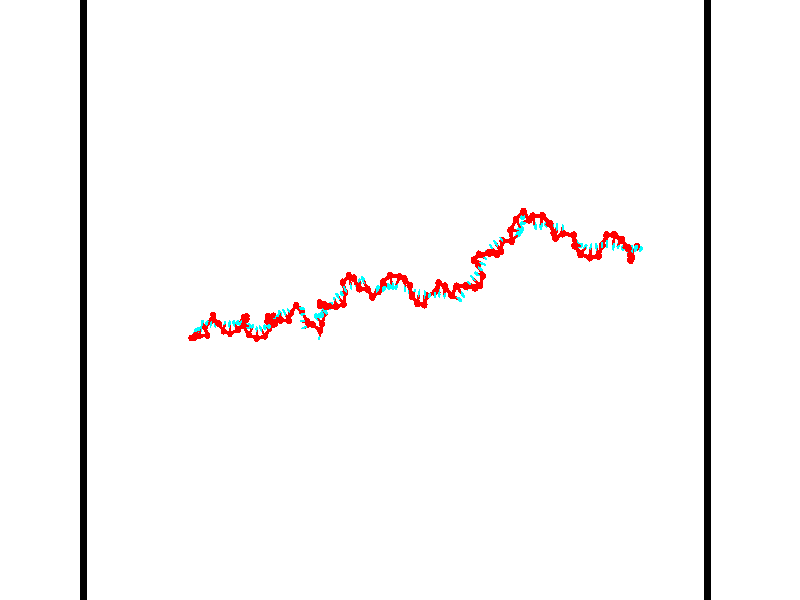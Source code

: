 // switches for output
#declare DRAW_BASES = 1; // possible values are 0, 1; only relevant for DNA ribbons
#declare DRAW_BASES_TYPE = 3; // possible values are 1, 2, 3; only relevant for DNA ribbons
#declare DRAW_FOG = 0; // set to 1 to enable fog

#include "colors.inc"

#include "transforms.inc"
background { rgb <1, 1, 1>}

#default {
   normal{
       ripples 0.25
       frequency 0.20
       turbulence 0.2
       lambda 5
   }
	finish {
		phong 0.1
		phong_size 40.
	}
}

// original window dimensions: 1024x640


// camera settings

camera {
	sky <-0, 1, 0>
	up <-0, 1, 0>
	right 1.6 * <0.99995, 0, 0.00999983>
	location <54.4867, 55, 106.329>
	look_at <55, 55, 55.0001>
	direction <0.513302, 0, -51.3289>
	angle 67.0682
}


# declare cpy_camera_pos = <54.4867, 55, 106.329>;
# if (DRAW_FOG = 1)
fog {
	fog_type 2
	up vnormalize(cpy_camera_pos)
	color rgbt<1,1,1,0.3>
	distance 1e-5
	fog_alt 3e-3
	fog_offset 88
}
# end


// LIGHTS

# declare lum = 6;
global_settings {
	ambient_light rgb lum * <0.05, 0.05, 0.05>
	max_trace_level 15
}# declare cpy_direct_light_amount = 0.25;
light_source
{	1000 * <-0.98995, -1, 1.00995>,
	rgb lum * cpy_direct_light_amount
	parallel
}

light_source
{	1000 * <0.98995, 1, -1.00995>,
	rgb lum * cpy_direct_light_amount
	parallel
}

// strand 0

// nucleotide -1

// particle -1
sphere {
	<35.773140, 52.088142, 50.442764> 0.250000
	pigment { color rgbt <1,0,0,0> }
	no_shadow
}
cylinder {
	<35.973263, 52.374489, 50.247940>,  <36.093334, 52.546295, 50.131046>, 0.100000
	pigment { color rgbt <1,0,0,0> }
	no_shadow
}
cylinder {
	<35.973263, 52.374489, 50.247940>,  <35.773140, 52.088142, 50.442764>, 0.100000
	pigment { color rgbt <1,0,0,0> }
	no_shadow
}

// particle -1
sphere {
	<35.973263, 52.374489, 50.247940> 0.100000
	pigment { color rgbt <1,0,0,0> }
	no_shadow
}
sphere {
	0, 1
	scale<0.080000,0.200000,0.300000>
	matrix <0.531569, 0.190092, 0.825408,
		0.683469, -0.671863, -0.285429,
		0.500304, 0.715866, -0.487064,
		36.123356, 52.589249, 50.101822>
	pigment { color rgbt <0,1,1,0> }
	no_shadow
}
cylinder {
	<36.241867, 52.093838, 50.920929>,  <35.773140, 52.088142, 50.442764>, 0.130000
	pigment { color rgbt <1,0,0,0> }
	no_shadow
}

// nucleotide -1

// particle -1
sphere {
	<36.241867, 52.093838, 50.920929> 0.250000
	pigment { color rgbt <1,0,0,0> }
	no_shadow
}
cylinder {
	<36.347965, 52.413216, 50.704735>,  <36.411625, 52.604843, 50.575016>, 0.100000
	pigment { color rgbt <1,0,0,0> }
	no_shadow
}
cylinder {
	<36.347965, 52.413216, 50.704735>,  <36.241867, 52.093838, 50.920929>, 0.100000
	pigment { color rgbt <1,0,0,0> }
	no_shadow
}

// particle -1
sphere {
	<36.347965, 52.413216, 50.704735> 0.100000
	pigment { color rgbt <1,0,0,0> }
	no_shadow
}
sphere {
	0, 1
	scale<0.080000,0.200000,0.300000>
	matrix <0.602939, 0.300081, 0.739200,
		0.752401, -0.521953, -0.401818,
		0.265249, 0.798447, -0.540487,
		36.427540, 52.652748, 50.542587>
	pigment { color rgbt <0,1,1,0> }
	no_shadow
}
cylinder {
	<36.775944, 52.278076, 51.321983>,  <36.241867, 52.093838, 50.920929>, 0.130000
	pigment { color rgbt <1,0,0,0> }
	no_shadow
}

// nucleotide -1

// particle -1
sphere {
	<36.775944, 52.278076, 51.321983> 0.250000
	pigment { color rgbt <1,0,0,0> }
	no_shadow
}
cylinder {
	<36.766838, 52.554489, 51.032997>,  <36.761375, 52.720337, 50.859608>, 0.100000
	pigment { color rgbt <1,0,0,0> }
	no_shadow
}
cylinder {
	<36.766838, 52.554489, 51.032997>,  <36.775944, 52.278076, 51.321983>, 0.100000
	pigment { color rgbt <1,0,0,0> }
	no_shadow
}

// particle -1
sphere {
	<36.766838, 52.554489, 51.032997> 0.100000
	pigment { color rgbt <1,0,0,0> }
	no_shadow
}
sphere {
	0, 1
	scale<0.080000,0.200000,0.300000>
	matrix <0.883474, 0.352142, 0.308982,
		0.467926, -0.631241, -0.618531,
		-0.022768, 0.691037, -0.722461,
		36.760006, 52.761799, 50.816257>
	pigment { color rgbt <0,1,1,0> }
	no_shadow
}
cylinder {
	<37.452782, 52.293472, 51.016445>,  <36.775944, 52.278076, 51.321983>, 0.130000
	pigment { color rgbt <1,0,0,0> }
	no_shadow
}

// nucleotide -1

// particle -1
sphere {
	<37.452782, 52.293472, 51.016445> 0.250000
	pigment { color rgbt <1,0,0,0> }
	no_shadow
}
cylinder {
	<37.244381, 52.634529, 51.000706>,  <37.119339, 52.839165, 50.991261>, 0.100000
	pigment { color rgbt <1,0,0,0> }
	no_shadow
}
cylinder {
	<37.244381, 52.634529, 51.000706>,  <37.452782, 52.293472, 51.016445>, 0.100000
	pigment { color rgbt <1,0,0,0> }
	no_shadow
}

// particle -1
sphere {
	<37.244381, 52.634529, 51.000706> 0.100000
	pigment { color rgbt <1,0,0,0> }
	no_shadow
}
sphere {
	0, 1
	scale<0.080000,0.200000,0.300000>
	matrix <0.802599, 0.505071, 0.317393,
		0.290499, 0.133780, -0.947477,
		-0.521004, 0.852647, -0.039351,
		37.088081, 52.890324, 50.988899>
	pigment { color rgbt <0,1,1,0> }
	no_shadow
}
cylinder {
	<37.389591, 52.961517, 51.552109>,  <37.452782, 52.293472, 51.016445>, 0.130000
	pigment { color rgbt <1,0,0,0> }
	no_shadow
}

// nucleotide -1

// particle -1
sphere {
	<37.389591, 52.961517, 51.552109> 0.250000
	pigment { color rgbt <1,0,0,0> }
	no_shadow
}
cylinder {
	<37.371342, 53.164917, 51.896049>,  <37.360394, 53.286957, 52.102413>, 0.100000
	pigment { color rgbt <1,0,0,0> }
	no_shadow
}
cylinder {
	<37.371342, 53.164917, 51.896049>,  <37.389591, 52.961517, 51.552109>, 0.100000
	pigment { color rgbt <1,0,0,0> }
	no_shadow
}

// particle -1
sphere {
	<37.371342, 53.164917, 51.896049> 0.100000
	pigment { color rgbt <1,0,0,0> }
	no_shadow
}
sphere {
	0, 1
	scale<0.080000,0.200000,0.300000>
	matrix <0.952335, -0.237753, 0.191133,
		0.301624, 0.827587, -0.473416,
		-0.045623, 0.508501, 0.859852,
		37.357655, 53.317467, 52.154007>
	pigment { color rgbt <0,1,1,0> }
	no_shadow
}
cylinder {
	<37.931599, 53.400394, 51.553108>,  <37.389591, 52.961517, 51.552109>, 0.130000
	pigment { color rgbt <1,0,0,0> }
	no_shadow
}

// nucleotide -1

// particle -1
sphere {
	<37.931599, 53.400394, 51.553108> 0.250000
	pigment { color rgbt <1,0,0,0> }
	no_shadow
}
cylinder {
	<37.846806, 53.338909, 51.939152>,  <37.795929, 53.302017, 52.170776>, 0.100000
	pigment { color rgbt <1,0,0,0> }
	no_shadow
}
cylinder {
	<37.846806, 53.338909, 51.939152>,  <37.931599, 53.400394, 51.553108>, 0.100000
	pigment { color rgbt <1,0,0,0> }
	no_shadow
}

// particle -1
sphere {
	<37.846806, 53.338909, 51.939152> 0.100000
	pigment { color rgbt <1,0,0,0> }
	no_shadow
}
sphere {
	0, 1
	scale<0.080000,0.200000,0.300000>
	matrix <0.970396, -0.150059, 0.189245,
		0.115735, 0.976656, 0.180968,
		-0.211983, -0.153709, 0.965110,
		37.783211, 53.292797, 52.228683>
	pigment { color rgbt <0,1,1,0> }
	no_shadow
}
cylinder {
	<38.301170, 53.891666, 52.129688>,  <37.931599, 53.400394, 51.553108>, 0.130000
	pigment { color rgbt <1,0,0,0> }
	no_shadow
}

// nucleotide -1

// particle -1
sphere {
	<38.301170, 53.891666, 52.129688> 0.250000
	pigment { color rgbt <1,0,0,0> }
	no_shadow
}
cylinder {
	<38.222851, 53.510864, 52.223793>,  <38.175861, 53.282383, 52.280258>, 0.100000
	pigment { color rgbt <1,0,0,0> }
	no_shadow
}
cylinder {
	<38.222851, 53.510864, 52.223793>,  <38.301170, 53.891666, 52.129688>, 0.100000
	pigment { color rgbt <1,0,0,0> }
	no_shadow
}

// particle -1
sphere {
	<38.222851, 53.510864, 52.223793> 0.100000
	pigment { color rgbt <1,0,0,0> }
	no_shadow
}
sphere {
	0, 1
	scale<0.080000,0.200000,0.300000>
	matrix <0.980517, -0.186185, 0.062618,
		-0.015810, 0.242943, 0.969912,
		-0.195795, -0.952005, 0.235267,
		38.164112, 53.225262, 52.294373>
	pigment { color rgbt <0,1,1,0> }
	no_shadow
}
cylinder {
	<38.507980, 53.684700, 52.803928>,  <38.301170, 53.891666, 52.129688>, 0.130000
	pigment { color rgbt <1,0,0,0> }
	no_shadow
}

// nucleotide -1

// particle -1
sphere {
	<38.507980, 53.684700, 52.803928> 0.250000
	pigment { color rgbt <1,0,0,0> }
	no_shadow
}
cylinder {
	<38.530430, 53.375195, 52.551537>,  <38.543900, 53.189491, 52.400101>, 0.100000
	pigment { color rgbt <1,0,0,0> }
	no_shadow
}
cylinder {
	<38.530430, 53.375195, 52.551537>,  <38.507980, 53.684700, 52.803928>, 0.100000
	pigment { color rgbt <1,0,0,0> }
	no_shadow
}

// particle -1
sphere {
	<38.530430, 53.375195, 52.551537> 0.100000
	pigment { color rgbt <1,0,0,0> }
	no_shadow
}
sphere {
	0, 1
	scale<0.080000,0.200000,0.300000>
	matrix <0.998044, 0.060911, 0.014077,
		0.027542, -0.630536, 0.775671,
		0.056123, -0.773766, -0.630981,
		38.547268, 53.143066, 52.362244>
	pigment { color rgbt <0,1,1,0> }
	no_shadow
}
cylinder {
	<39.052750, 53.264027, 53.007954>,  <38.507980, 53.684700, 52.803928>, 0.130000
	pigment { color rgbt <1,0,0,0> }
	no_shadow
}

// nucleotide -1

// particle -1
sphere {
	<39.052750, 53.264027, 53.007954> 0.250000
	pigment { color rgbt <1,0,0,0> }
	no_shadow
}
cylinder {
	<39.028442, 53.233932, 52.609829>,  <39.013859, 53.215874, 52.370953>, 0.100000
	pigment { color rgbt <1,0,0,0> }
	no_shadow
}
cylinder {
	<39.028442, 53.233932, 52.609829>,  <39.052750, 53.264027, 53.007954>, 0.100000
	pigment { color rgbt <1,0,0,0> }
	no_shadow
}

// particle -1
sphere {
	<39.028442, 53.233932, 52.609829> 0.100000
	pigment { color rgbt <1,0,0,0> }
	no_shadow
}
sphere {
	0, 1
	scale<0.080000,0.200000,0.300000>
	matrix <0.997385, -0.043669, -0.057590,
		-0.039131, -0.996209, 0.077696,
		-0.060764, -0.075239, -0.995312,
		39.010212, 53.211361, 52.311234>
	pigment { color rgbt <0,1,1,0> }
	no_shadow
}
cylinder {
	<39.421680, 52.705837, 52.839809>,  <39.052750, 53.264027, 53.007954>, 0.130000
	pigment { color rgbt <1,0,0,0> }
	no_shadow
}

// nucleotide -1

// particle -1
sphere {
	<39.421680, 52.705837, 52.839809> 0.250000
	pigment { color rgbt <1,0,0,0> }
	no_shadow
}
cylinder {
	<39.410461, 52.996586, 52.565331>,  <39.403728, 53.171036, 52.400642>, 0.100000
	pigment { color rgbt <1,0,0,0> }
	no_shadow
}
cylinder {
	<39.410461, 52.996586, 52.565331>,  <39.421680, 52.705837, 52.839809>, 0.100000
	pigment { color rgbt <1,0,0,0> }
	no_shadow
}

// particle -1
sphere {
	<39.410461, 52.996586, 52.565331> 0.100000
	pigment { color rgbt <1,0,0,0> }
	no_shadow
}
sphere {
	0, 1
	scale<0.080000,0.200000,0.300000>
	matrix <0.990013, 0.115077, 0.081434,
		0.138157, -0.677059, -0.722844,
		-0.028047, 0.726875, -0.686196,
		39.402046, 53.214649, 52.359470>
	pigment { color rgbt <0,1,1,0> }
	no_shadow
}
cylinder {
	<39.866508, 52.498318, 52.358925>,  <39.421680, 52.705837, 52.839809>, 0.130000
	pigment { color rgbt <1,0,0,0> }
	no_shadow
}

// nucleotide -1

// particle -1
sphere {
	<39.866508, 52.498318, 52.358925> 0.250000
	pigment { color rgbt <1,0,0,0> }
	no_shadow
}
cylinder {
	<39.858196, 52.897526, 52.382698>,  <39.853207, 53.137051, 52.396961>, 0.100000
	pigment { color rgbt <1,0,0,0> }
	no_shadow
}
cylinder {
	<39.858196, 52.897526, 52.382698>,  <39.866508, 52.498318, 52.358925>, 0.100000
	pigment { color rgbt <1,0,0,0> }
	no_shadow
}

// particle -1
sphere {
	<39.858196, 52.897526, 52.382698> 0.100000
	pigment { color rgbt <1,0,0,0> }
	no_shadow
}
sphere {
	0, 1
	scale<0.080000,0.200000,0.300000>
	matrix <0.948403, 0.000871, 0.317066,
		0.316385, 0.062954, -0.946540,
		-0.020785, 0.998016, 0.059430,
		39.851959, 53.196930, 52.400528>
	pigment { color rgbt <0,1,1,0> }
	no_shadow
}
cylinder {
	<40.517818, 52.780151, 52.089550>,  <39.866508, 52.498318, 52.358925>, 0.130000
	pigment { color rgbt <1,0,0,0> }
	no_shadow
}

// nucleotide -1

// particle -1
sphere {
	<40.517818, 52.780151, 52.089550> 0.250000
	pigment { color rgbt <1,0,0,0> }
	no_shadow
}
cylinder {
	<40.387669, 53.062660, 52.341045>,  <40.309578, 53.232166, 52.491943>, 0.100000
	pigment { color rgbt <1,0,0,0> }
	no_shadow
}
cylinder {
	<40.387669, 53.062660, 52.341045>,  <40.517818, 52.780151, 52.089550>, 0.100000
	pigment { color rgbt <1,0,0,0> }
	no_shadow
}

// particle -1
sphere {
	<40.387669, 53.062660, 52.341045> 0.100000
	pigment { color rgbt <1,0,0,0> }
	no_shadow
}
sphere {
	0, 1
	scale<0.080000,0.200000,0.300000>
	matrix <0.905088, 0.040112, 0.423328,
		0.273763, 0.706807, -0.652286,
		-0.325376, 0.706268, 0.628742,
		40.290054, 53.274540, 52.529667>
	pigment { color rgbt <0,1,1,0> }
	no_shadow
}
cylinder {
	<40.923252, 53.383038, 52.069092>,  <40.517818, 52.780151, 52.089550>, 0.130000
	pigment { color rgbt <1,0,0,0> }
	no_shadow
}

// nucleotide -1

// particle -1
sphere {
	<40.923252, 53.383038, 52.069092> 0.250000
	pigment { color rgbt <1,0,0,0> }
	no_shadow
}
cylinder {
	<40.758038, 53.347687, 52.431656>,  <40.658909, 53.326477, 52.649197>, 0.100000
	pigment { color rgbt <1,0,0,0> }
	no_shadow
}
cylinder {
	<40.758038, 53.347687, 52.431656>,  <40.923252, 53.383038, 52.069092>, 0.100000
	pigment { color rgbt <1,0,0,0> }
	no_shadow
}

// particle -1
sphere {
	<40.758038, 53.347687, 52.431656> 0.100000
	pigment { color rgbt <1,0,0,0> }
	no_shadow
}
sphere {
	0, 1
	scale<0.080000,0.200000,0.300000>
	matrix <0.910648, -0.052000, 0.409898,
		0.010906, 0.994728, 0.101963,
		-0.413040, -0.088382, 0.906414,
		40.634125, 53.321171, 52.703579>
	pigment { color rgbt <0,1,1,0> }
	no_shadow
}
cylinder {
	<41.387119, 53.571545, 52.466560>,  <40.923252, 53.383038, 52.069092>, 0.130000
	pigment { color rgbt <1,0,0,0> }
	no_shadow
}

// nucleotide -1

// particle -1
sphere {
	<41.387119, 53.571545, 52.466560> 0.250000
	pigment { color rgbt <1,0,0,0> }
	no_shadow
}
cylinder {
	<41.157021, 53.419983, 52.756531>,  <41.018963, 53.329044, 52.930515>, 0.100000
	pigment { color rgbt <1,0,0,0> }
	no_shadow
}
cylinder {
	<41.157021, 53.419983, 52.756531>,  <41.387119, 53.571545, 52.466560>, 0.100000
	pigment { color rgbt <1,0,0,0> }
	no_shadow
}

// particle -1
sphere {
	<41.157021, 53.419983, 52.756531> 0.100000
	pigment { color rgbt <1,0,0,0> }
	no_shadow
}
sphere {
	0, 1
	scale<0.080000,0.200000,0.300000>
	matrix <0.815630, -0.332833, 0.473255,
		0.061961, 0.863512, 0.500508,
		-0.575247, -0.378906, 0.724928,
		40.984447, 53.306313, 52.974010>
	pigment { color rgbt <0,1,1,0> }
	no_shadow
}
cylinder {
	<41.536423, 53.800220, 53.121128>,  <41.387119, 53.571545, 52.466560>, 0.130000
	pigment { color rgbt <1,0,0,0> }
	no_shadow
}

// nucleotide -1

// particle -1
sphere {
	<41.536423, 53.800220, 53.121128> 0.250000
	pigment { color rgbt <1,0,0,0> }
	no_shadow
}
cylinder {
	<41.397781, 53.432110, 53.193737>,  <41.314598, 53.211243, 53.237305>, 0.100000
	pigment { color rgbt <1,0,0,0> }
	no_shadow
}
cylinder {
	<41.397781, 53.432110, 53.193737>,  <41.536423, 53.800220, 53.121128>, 0.100000
	pigment { color rgbt <1,0,0,0> }
	no_shadow
}

// particle -1
sphere {
	<41.397781, 53.432110, 53.193737> 0.100000
	pigment { color rgbt <1,0,0,0> }
	no_shadow
}
sphere {
	0, 1
	scale<0.080000,0.200000,0.300000>
	matrix <0.802078, -0.190431, 0.566045,
		-0.486352, 0.341789, 0.804140,
		-0.346602, -0.920281, 0.181524,
		41.293800, 53.156025, 53.248196>
	pigment { color rgbt <0,1,1,0> }
	no_shadow
}
cylinder {
	<41.462555, 53.739487, 53.913456>,  <41.536423, 53.800220, 53.121128>, 0.130000
	pigment { color rgbt <1,0,0,0> }
	no_shadow
}

// nucleotide -1

// particle -1
sphere {
	<41.462555, 53.739487, 53.913456> 0.250000
	pigment { color rgbt <1,0,0,0> }
	no_shadow
}
cylinder {
	<41.514877, 53.393559, 53.719559>,  <41.546272, 53.186001, 53.603222>, 0.100000
	pigment { color rgbt <1,0,0,0> }
	no_shadow
}
cylinder {
	<41.514877, 53.393559, 53.719559>,  <41.462555, 53.739487, 53.913456>, 0.100000
	pigment { color rgbt <1,0,0,0> }
	no_shadow
}

// particle -1
sphere {
	<41.514877, 53.393559, 53.719559> 0.100000
	pigment { color rgbt <1,0,0,0> }
	no_shadow
}
sphere {
	0, 1
	scale<0.080000,0.200000,0.300000>
	matrix <0.865992, -0.138361, 0.480536,
		-0.482647, -0.482639, 0.730830,
		0.130807, -0.864821, -0.484741,
		41.554119, 53.134113, 53.574135>
	pigment { color rgbt <0,1,1,0> }
	no_shadow
}
cylinder {
	<41.562321, 53.145210, 54.414570>,  <41.462555, 53.739487, 53.913456>, 0.130000
	pigment { color rgbt <1,0,0,0> }
	no_shadow
}

// nucleotide -1

// particle -1
sphere {
	<41.562321, 53.145210, 54.414570> 0.250000
	pigment { color rgbt <1,0,0,0> }
	no_shadow
}
cylinder {
	<41.745937, 53.123718, 54.059856>,  <41.856106, 53.110825, 53.847027>, 0.100000
	pigment { color rgbt <1,0,0,0> }
	no_shadow
}
cylinder {
	<41.745937, 53.123718, 54.059856>,  <41.562321, 53.145210, 54.414570>, 0.100000
	pigment { color rgbt <1,0,0,0> }
	no_shadow
}

// particle -1
sphere {
	<41.745937, 53.123718, 54.059856> 0.100000
	pigment { color rgbt <1,0,0,0> }
	no_shadow
}
sphere {
	0, 1
	scale<0.080000,0.200000,0.300000>
	matrix <0.885743, -0.049671, 0.461511,
		-0.068847, -0.997319, 0.024793,
		0.459042, -0.053734, -0.886788,
		41.883652, 53.107597, 53.793819>
	pigment { color rgbt <0,1,1,0> }
	no_shadow
}
cylinder {
	<42.033958, 52.500809, 54.399353>,  <41.562321, 53.145210, 54.414570>, 0.130000
	pigment { color rgbt <1,0,0,0> }
	no_shadow
}

// nucleotide -1

// particle -1
sphere {
	<42.033958, 52.500809, 54.399353> 0.250000
	pigment { color rgbt <1,0,0,0> }
	no_shadow
}
cylinder {
	<42.140144, 52.794773, 54.149734>,  <42.203857, 52.971153, 53.999962>, 0.100000
	pigment { color rgbt <1,0,0,0> }
	no_shadow
}
cylinder {
	<42.140144, 52.794773, 54.149734>,  <42.033958, 52.500809, 54.399353>, 0.100000
	pigment { color rgbt <1,0,0,0> }
	no_shadow
}

// particle -1
sphere {
	<42.140144, 52.794773, 54.149734> 0.100000
	pigment { color rgbt <1,0,0,0> }
	no_shadow
}
sphere {
	0, 1
	scale<0.080000,0.200000,0.300000>
	matrix <0.960572, -0.146118, 0.236541,
		0.082652, -0.662235, -0.744724,
		0.265463, 0.734912, -0.624047,
		42.219784, 53.015247, 53.962521>
	pigment { color rgbt <0,1,1,0> }
	no_shadow
}
cylinder {
	<42.739780, 52.259563, 54.520950>,  <42.033958, 52.500809, 54.399353>, 0.130000
	pigment { color rgbt <1,0,0,0> }
	no_shadow
}

// nucleotide -1

// particle -1
sphere {
	<42.739780, 52.259563, 54.520950> 0.250000
	pigment { color rgbt <1,0,0,0> }
	no_shadow
}
cylinder {
	<42.693760, 52.604179, 54.323158>,  <42.666145, 52.810947, 54.204483>, 0.100000
	pigment { color rgbt <1,0,0,0> }
	no_shadow
}
cylinder {
	<42.693760, 52.604179, 54.323158>,  <42.739780, 52.259563, 54.520950>, 0.100000
	pigment { color rgbt <1,0,0,0> }
	no_shadow
}

// particle -1
sphere {
	<42.693760, 52.604179, 54.323158> 0.100000
	pigment { color rgbt <1,0,0,0> }
	no_shadow
}
sphere {
	0, 1
	scale<0.080000,0.200000,0.300000>
	matrix <0.962663, 0.219495, 0.158440,
		0.245039, -0.457792, -0.854624,
		-0.115053, 0.861539, -0.494484,
		42.659245, 52.862640, 54.174812>
	pigment { color rgbt <0,1,1,0> }
	no_shadow
}
cylinder {
	<43.353603, 52.375881, 54.074074>,  <42.739780, 52.259563, 54.520950>, 0.130000
	pigment { color rgbt <1,0,0,0> }
	no_shadow
}

// nucleotide -1

// particle -1
sphere {
	<43.353603, 52.375881, 54.074074> 0.250000
	pigment { color rgbt <1,0,0,0> }
	no_shadow
}
cylinder {
	<43.163589, 52.709846, 54.185257>,  <43.049580, 52.910225, 54.251968>, 0.100000
	pigment { color rgbt <1,0,0,0> }
	no_shadow
}
cylinder {
	<43.163589, 52.709846, 54.185257>,  <43.353603, 52.375881, 54.074074>, 0.100000
	pigment { color rgbt <1,0,0,0> }
	no_shadow
}

// particle -1
sphere {
	<43.163589, 52.709846, 54.185257> 0.100000
	pigment { color rgbt <1,0,0,0> }
	no_shadow
}
sphere {
	0, 1
	scale<0.080000,0.200000,0.300000>
	matrix <0.874377, 0.412300, 0.255876,
		0.099033, 0.364590, -0.925887,
		-0.475033, 0.834915, 0.277958,
		43.021080, 52.960320, 54.268642>
	pigment { color rgbt <0,1,1,0> }
	no_shadow
}
cylinder {
	<43.661259, 52.941803, 53.739208>,  <43.353603, 52.375881, 54.074074>, 0.130000
	pigment { color rgbt <1,0,0,0> }
	no_shadow
}

// nucleotide -1

// particle -1
sphere {
	<43.661259, 52.941803, 53.739208> 0.250000
	pigment { color rgbt <1,0,0,0> }
	no_shadow
}
cylinder {
	<43.516567, 53.013031, 54.105255>,  <43.429752, 53.055767, 54.324883>, 0.100000
	pigment { color rgbt <1,0,0,0> }
	no_shadow
}
cylinder {
	<43.516567, 53.013031, 54.105255>,  <43.661259, 52.941803, 53.739208>, 0.100000
	pigment { color rgbt <1,0,0,0> }
	no_shadow
}

// particle -1
sphere {
	<43.516567, 53.013031, 54.105255> 0.100000
	pigment { color rgbt <1,0,0,0> }
	no_shadow
}
sphere {
	0, 1
	scale<0.080000,0.200000,0.300000>
	matrix <0.926542, 0.177433, 0.331718,
		-0.103302, 0.967888, -0.229174,
		-0.361729, 0.178073, 0.915119,
		43.408047, 53.066452, 54.379791>
	pigment { color rgbt <0,1,1,0> }
	no_shadow
}
cylinder {
	<44.248623, 53.275318, 54.085438>,  <43.661259, 52.941803, 53.739208>, 0.130000
	pigment { color rgbt <1,0,0,0> }
	no_shadow
}

// nucleotide -1

// particle -1
sphere {
	<44.248623, 53.275318, 54.085438> 0.250000
	pigment { color rgbt <1,0,0,0> }
	no_shadow
}
cylinder {
	<43.999752, 53.208302, 54.391335>,  <43.850430, 53.168091, 54.574871>, 0.100000
	pigment { color rgbt <1,0,0,0> }
	no_shadow
}
cylinder {
	<43.999752, 53.208302, 54.391335>,  <44.248623, 53.275318, 54.085438>, 0.100000
	pigment { color rgbt <1,0,0,0> }
	no_shadow
}

// particle -1
sphere {
	<43.999752, 53.208302, 54.391335> 0.100000
	pigment { color rgbt <1,0,0,0> }
	no_shadow
}
sphere {
	0, 1
	scale<0.080000,0.200000,0.300000>
	matrix <0.724423, 0.247165, 0.643522,
		-0.296834, 0.954379, -0.032409,
		-0.622174, -0.167541, 0.764741,
		43.813099, 53.158039, 54.620758>
	pigment { color rgbt <0,1,1,0> }
	no_shadow
}
cylinder {
	<44.177509, 53.865322, 54.625584>,  <44.248623, 53.275318, 54.085438>, 0.130000
	pigment { color rgbt <1,0,0,0> }
	no_shadow
}

// nucleotide -1

// particle -1
sphere {
	<44.177509, 53.865322, 54.625584> 0.250000
	pigment { color rgbt <1,0,0,0> }
	no_shadow
}
cylinder {
	<44.179161, 53.561169, 54.885368>,  <44.180153, 53.378677, 55.041241>, 0.100000
	pigment { color rgbt <1,0,0,0> }
	no_shadow
}
cylinder {
	<44.179161, 53.561169, 54.885368>,  <44.177509, 53.865322, 54.625584>, 0.100000
	pigment { color rgbt <1,0,0,0> }
	no_shadow
}

// particle -1
sphere {
	<44.179161, 53.561169, 54.885368> 0.100000
	pigment { color rgbt <1,0,0,0> }
	no_shadow
}
sphere {
	0, 1
	scale<0.080000,0.200000,0.300000>
	matrix <0.560016, 0.539832, 0.628461,
		-0.828471, 0.361115, 0.428055,
		0.004132, -0.760380, 0.649466,
		44.180401, 53.333054, 55.080208>
	pigment { color rgbt <0,1,1,0> }
	no_shadow
}
cylinder {
	<43.873501, 53.872925, 55.394852>,  <44.177509, 53.865322, 54.625584>, 0.130000
	pigment { color rgbt <1,0,0,0> }
	no_shadow
}

// nucleotide -1

// particle -1
sphere {
	<43.873501, 53.872925, 55.394852> 0.250000
	pigment { color rgbt <1,0,0,0> }
	no_shadow
}
cylinder {
	<44.137405, 53.572418, 55.401993>,  <44.295750, 53.392117, 55.406277>, 0.100000
	pigment { color rgbt <1,0,0,0> }
	no_shadow
}
cylinder {
	<44.137405, 53.572418, 55.401993>,  <43.873501, 53.872925, 55.394852>, 0.100000
	pigment { color rgbt <1,0,0,0> }
	no_shadow
}

// particle -1
sphere {
	<44.137405, 53.572418, 55.401993> 0.100000
	pigment { color rgbt <1,0,0,0> }
	no_shadow
}
sphere {
	0, 1
	scale<0.080000,0.200000,0.300000>
	matrix <0.494409, 0.451835, 0.742567,
		-0.565930, -0.481090, 0.669534,
		0.659760, -0.751264, 0.017852,
		44.335335, 53.347038, 55.407349>
	pigment { color rgbt <0,1,1,0> }
	no_shadow
}
cylinder {
	<43.976913, 53.538177, 56.148777>,  <43.873501, 53.872925, 55.394852>, 0.130000
	pigment { color rgbt <1,0,0,0> }
	no_shadow
}

// nucleotide -1

// particle -1
sphere {
	<43.976913, 53.538177, 56.148777> 0.250000
	pigment { color rgbt <1,0,0,0> }
	no_shadow
}
cylinder {
	<44.306538, 53.548378, 55.922401>,  <44.504311, 53.554497, 55.786575>, 0.100000
	pigment { color rgbt <1,0,0,0> }
	no_shadow
}
cylinder {
	<44.306538, 53.548378, 55.922401>,  <43.976913, 53.538177, 56.148777>, 0.100000
	pigment { color rgbt <1,0,0,0> }
	no_shadow
}

// particle -1
sphere {
	<44.306538, 53.548378, 55.922401> 0.100000
	pigment { color rgbt <1,0,0,0> }
	no_shadow
}
sphere {
	0, 1
	scale<0.080000,0.200000,0.300000>
	matrix <0.457360, 0.559556, 0.691172,
		0.334297, -0.828400, 0.449443,
		0.824056, 0.025499, -0.565935,
		44.553753, 53.556026, 55.752621>
	pigment { color rgbt <0,1,1,0> }
	no_shadow
}
cylinder {
	<44.579414, 53.348476, 56.477673>,  <43.976913, 53.538177, 56.148777>, 0.130000
	pigment { color rgbt <1,0,0,0> }
	no_shadow
}

// nucleotide -1

// particle -1
sphere {
	<44.579414, 53.348476, 56.477673> 0.250000
	pigment { color rgbt <1,0,0,0> }
	no_shadow
}
cylinder {
	<44.705692, 53.605717, 56.198601>,  <44.781460, 53.760063, 56.031158>, 0.100000
	pigment { color rgbt <1,0,0,0> }
	no_shadow
}
cylinder {
	<44.705692, 53.605717, 56.198601>,  <44.579414, 53.348476, 56.477673>, 0.100000
	pigment { color rgbt <1,0,0,0> }
	no_shadow
}

// particle -1
sphere {
	<44.705692, 53.605717, 56.198601> 0.100000
	pigment { color rgbt <1,0,0,0> }
	no_shadow
}
sphere {
	0, 1
	scale<0.080000,0.200000,0.300000>
	matrix <0.483900, 0.523361, 0.701380,
		0.816199, -0.559026, -0.145979,
		0.315690, 0.643105, -0.697679,
		44.800400, 53.798649, 55.989296>
	pigment { color rgbt <0,1,1,0> }
	no_shadow
}
cylinder {
	<45.197552, 53.627090, 56.758102>,  <44.579414, 53.348476, 56.477673>, 0.130000
	pigment { color rgbt <1,0,0,0> }
	no_shadow
}

// nucleotide -1

// particle -1
sphere {
	<45.197552, 53.627090, 56.758102> 0.250000
	pigment { color rgbt <1,0,0,0> }
	no_shadow
}
cylinder {
	<45.109600, 53.885357, 56.465591>,  <45.056828, 54.040318, 56.290085>, 0.100000
	pigment { color rgbt <1,0,0,0> }
	no_shadow
}
cylinder {
	<45.109600, 53.885357, 56.465591>,  <45.197552, 53.627090, 56.758102>, 0.100000
	pigment { color rgbt <1,0,0,0> }
	no_shadow
}

// particle -1
sphere {
	<45.109600, 53.885357, 56.465591> 0.100000
	pigment { color rgbt <1,0,0,0> }
	no_shadow
}
sphere {
	0, 1
	scale<0.080000,0.200000,0.300000>
	matrix <0.673740, 0.642634, 0.364824,
		0.705498, -0.412472, -0.576315,
		-0.219880, 0.645669, -0.731276,
		45.043636, 54.079056, 56.246208>
	pigment { color rgbt <0,1,1,0> }
	no_shadow
}
cylinder {
	<45.800415, 53.558300, 56.266541>,  <45.197552, 53.627090, 56.758102>, 0.130000
	pigment { color rgbt <1,0,0,0> }
	no_shadow
}

// nucleotide -1

// particle -1
sphere {
	<45.800415, 53.558300, 56.266541> 0.250000
	pigment { color rgbt <1,0,0,0> }
	no_shadow
}
cylinder {
	<45.592247, 53.892754, 56.335869>,  <45.467346, 54.093426, 56.377468>, 0.100000
	pigment { color rgbt <1,0,0,0> }
	no_shadow
}
cylinder {
	<45.592247, 53.892754, 56.335869>,  <45.800415, 53.558300, 56.266541>, 0.100000
	pigment { color rgbt <1,0,0,0> }
	no_shadow
}

// particle -1
sphere {
	<45.592247, 53.892754, 56.335869> 0.100000
	pigment { color rgbt <1,0,0,0> }
	no_shadow
}
sphere {
	0, 1
	scale<0.080000,0.200000,0.300000>
	matrix <0.853713, 0.505087, 0.126736,
		0.018425, 0.213924, -0.976677,
		-0.520419, 0.836136, 0.173323,
		45.436123, 54.143593, 56.387867>
	pigment { color rgbt <0,1,1,0> }
	no_shadow
}
cylinder {
	<45.856010, 54.059677, 55.756153>,  <45.800415, 53.558300, 56.266541>, 0.130000
	pigment { color rgbt <1,0,0,0> }
	no_shadow
}

// nucleotide -1

// particle -1
sphere {
	<45.856010, 54.059677, 55.756153> 0.250000
	pigment { color rgbt <1,0,0,0> }
	no_shadow
}
cylinder {
	<45.804375, 54.198303, 56.127792>,  <45.773396, 54.281479, 56.350777>, 0.100000
	pigment { color rgbt <1,0,0,0> }
	no_shadow
}
cylinder {
	<45.804375, 54.198303, 56.127792>,  <45.856010, 54.059677, 55.756153>, 0.100000
	pigment { color rgbt <1,0,0,0> }
	no_shadow
}

// particle -1
sphere {
	<45.804375, 54.198303, 56.127792> 0.100000
	pigment { color rgbt <1,0,0,0> }
	no_shadow
}
sphere {
	0, 1
	scale<0.080000,0.200000,0.300000>
	matrix <0.810203, 0.577083, -0.102693,
		-0.571758, 0.739504, -0.355284,
		-0.129087, 0.346568, 0.929100,
		45.765648, 54.302273, 56.406521>
	pigment { color rgbt <0,1,1,0> }
	no_shadow
}
cylinder {
	<46.324169, 54.620159, 55.892635>,  <45.856010, 54.059677, 55.756153>, 0.130000
	pigment { color rgbt <1,0,0,0> }
	no_shadow
}

// nucleotide -1

// particle -1
sphere {
	<46.324169, 54.620159, 55.892635> 0.250000
	pigment { color rgbt <1,0,0,0> }
	no_shadow
}
cylinder {
	<46.634686, 54.506516, 56.117722>,  <46.820995, 54.438328, 56.252773>, 0.100000
	pigment { color rgbt <1,0,0,0> }
	no_shadow
}
cylinder {
	<46.634686, 54.506516, 56.117722>,  <46.324169, 54.620159, 55.892635>, 0.100000
	pigment { color rgbt <1,0,0,0> }
	no_shadow
}

// particle -1
sphere {
	<46.634686, 54.506516, 56.117722> 0.100000
	pigment { color rgbt <1,0,0,0> }
	no_shadow
}
sphere {
	0, 1
	scale<0.080000,0.200000,0.300000>
	matrix <-0.025421, -0.906059, -0.422387,
		0.629859, 0.313592, -0.710590,
		0.776293, -0.284108, 0.562717,
		46.867573, 54.421284, 56.286537>
	pigment { color rgbt <0,1,1,0> }
	no_shadow
}
cylinder {
	<46.769466, 54.129021, 55.497822>,  <46.324169, 54.620159, 55.892635>, 0.130000
	pigment { color rgbt <1,0,0,0> }
	no_shadow
}

// nucleotide -1

// particle -1
sphere {
	<46.769466, 54.129021, 55.497822> 0.250000
	pigment { color rgbt <1,0,0,0> }
	no_shadow
}
cylinder {
	<46.845207, 54.065361, 55.885391>,  <46.890652, 54.027164, 56.117935>, 0.100000
	pigment { color rgbt <1,0,0,0> }
	no_shadow
}
cylinder {
	<46.845207, 54.065361, 55.885391>,  <46.769466, 54.129021, 55.497822>, 0.100000
	pigment { color rgbt <1,0,0,0> }
	no_shadow
}

// particle -1
sphere {
	<46.845207, 54.065361, 55.885391> 0.100000
	pigment { color rgbt <1,0,0,0> }
	no_shadow
}
sphere {
	0, 1
	scale<0.080000,0.200000,0.300000>
	matrix <0.054102, -0.983587, -0.172130,
		0.980418, 0.085014, -0.177633,
		0.189351, -0.159149, 0.968926,
		46.902012, 54.017616, 56.176067>
	pigment { color rgbt <0,1,1,0> }
	no_shadow
}
cylinder {
	<47.208424, 53.500683, 55.676899>,  <46.769466, 54.129021, 55.497822>, 0.130000
	pigment { color rgbt <1,0,0,0> }
	no_shadow
}

// nucleotide -1

// particle -1
sphere {
	<47.208424, 53.500683, 55.676899> 0.250000
	pigment { color rgbt <1,0,0,0> }
	no_shadow
}
cylinder {
	<47.042343, 53.523216, 56.040092>,  <46.942696, 53.536736, 56.258011>, 0.100000
	pigment { color rgbt <1,0,0,0> }
	no_shadow
}
cylinder {
	<47.042343, 53.523216, 56.040092>,  <47.208424, 53.500683, 55.676899>, 0.100000
	pigment { color rgbt <1,0,0,0> }
	no_shadow
}

// particle -1
sphere {
	<47.042343, 53.523216, 56.040092> 0.100000
	pigment { color rgbt <1,0,0,0> }
	no_shadow
}
sphere {
	0, 1
	scale<0.080000,0.200000,0.300000>
	matrix <0.174435, -0.974632, 0.140233,
		0.892851, 0.216609, 0.394837,
		-0.415197, 0.056334, 0.907986,
		46.917786, 53.540115, 56.312489>
	pigment { color rgbt <0,1,1,0> }
	no_shadow
}
cylinder {
	<47.743961, 53.292725, 56.194340>,  <47.208424, 53.500683, 55.676899>, 0.130000
	pigment { color rgbt <1,0,0,0> }
	no_shadow
}

// nucleotide -1

// particle -1
sphere {
	<47.743961, 53.292725, 56.194340> 0.250000
	pigment { color rgbt <1,0,0,0> }
	no_shadow
}
cylinder {
	<47.359520, 53.183586, 56.211517>,  <47.128857, 53.118103, 56.221825>, 0.100000
	pigment { color rgbt <1,0,0,0> }
	no_shadow
}
cylinder {
	<47.359520, 53.183586, 56.211517>,  <47.743961, 53.292725, 56.194340>, 0.100000
	pigment { color rgbt <1,0,0,0> }
	no_shadow
}

// particle -1
sphere {
	<47.359520, 53.183586, 56.211517> 0.100000
	pigment { color rgbt <1,0,0,0> }
	no_shadow
}
sphere {
	0, 1
	scale<0.080000,0.200000,0.300000>
	matrix <0.268609, -0.959517, -0.084708,
		0.064316, -0.069878, 0.995480,
		-0.961100, -0.272843, 0.042942,
		47.071190, 53.101734, 56.224400>
	pigment { color rgbt <0,1,1,0> }
	no_shadow
}
cylinder {
	<48.376183, 52.866405, 56.185825>,  <47.743961, 53.292725, 56.194340>, 0.130000
	pigment { color rgbt <1,0,0,0> }
	no_shadow
}

// nucleotide -1

// particle -1
sphere {
	<48.376183, 52.866405, 56.185825> 0.250000
	pigment { color rgbt <1,0,0,0> }
	no_shadow
}
cylinder {
	<48.303467, 52.620895, 55.878517>,  <48.259838, 52.473591, 55.694134>, 0.100000
	pigment { color rgbt <1,0,0,0> }
	no_shadow
}
cylinder {
	<48.303467, 52.620895, 55.878517>,  <48.376183, 52.866405, 56.185825>, 0.100000
	pigment { color rgbt <1,0,0,0> }
	no_shadow
}

// particle -1
sphere {
	<48.303467, 52.620895, 55.878517> 0.100000
	pigment { color rgbt <1,0,0,0> }
	no_shadow
}
sphere {
	0, 1
	scale<0.080000,0.200000,0.300000>
	matrix <-0.930675, 0.359641, -0.067103,
		0.317487, 0.702810, -0.636600,
		-0.181787, -0.613772, -0.768269,
		48.248932, 52.436764, 55.648037>
	pigment { color rgbt <0,1,1,0> }
	no_shadow
}
cylinder {
	<48.588203, 53.360580, 56.678246>,  <48.376183, 52.866405, 56.185825>, 0.130000
	pigment { color rgbt <1,0,0,0> }
	no_shadow
}

// nucleotide -1

// particle -1
sphere {
	<48.588203, 53.360580, 56.678246> 0.250000
	pigment { color rgbt <1,0,0,0> }
	no_shadow
}
cylinder {
	<48.349598, 53.640869, 56.834793>,  <48.206436, 53.809040, 56.928722>, 0.100000
	pigment { color rgbt <1,0,0,0> }
	no_shadow
}
cylinder {
	<48.349598, 53.640869, 56.834793>,  <48.588203, 53.360580, 56.678246>, 0.100000
	pigment { color rgbt <1,0,0,0> }
	no_shadow
}

// particle -1
sphere {
	<48.349598, 53.640869, 56.834793> 0.100000
	pigment { color rgbt <1,0,0,0> }
	no_shadow
}
sphere {
	0, 1
	scale<0.080000,0.200000,0.300000>
	matrix <0.648391, 0.133330, 0.749541,
		0.473037, 0.700868, -0.533872,
		-0.596511, 0.700719, 0.391367,
		48.170643, 53.851086, 56.952202>
	pigment { color rgbt <0,1,1,0> }
	no_shadow
}
cylinder {
	<48.788128, 54.096256, 56.613834>,  <48.588203, 53.360580, 56.678246>, 0.130000
	pigment { color rgbt <1,0,0,0> }
	no_shadow
}

// nucleotide -1

// particle -1
sphere {
	<48.788128, 54.096256, 56.613834> 0.250000
	pigment { color rgbt <1,0,0,0> }
	no_shadow
}
cylinder {
	<48.580967, 54.010303, 56.945038>,  <48.456669, 53.958733, 57.143761>, 0.100000
	pigment { color rgbt <1,0,0,0> }
	no_shadow
}
cylinder {
	<48.580967, 54.010303, 56.945038>,  <48.788128, 54.096256, 56.613834>, 0.100000
	pigment { color rgbt <1,0,0,0> }
	no_shadow
}

// particle -1
sphere {
	<48.580967, 54.010303, 56.945038> 0.100000
	pigment { color rgbt <1,0,0,0> }
	no_shadow
}
sphere {
	0, 1
	scale<0.080000,0.200000,0.300000>
	matrix <0.802459, 0.213298, 0.557282,
		-0.296364, 0.953062, 0.061968,
		-0.517907, -0.214886, 0.828008,
		48.425594, 53.945839, 57.193439>
	pigment { color rgbt <0,1,1,0> }
	no_shadow
}
cylinder {
	<48.803204, 54.678982, 57.154537>,  <48.788128, 54.096256, 56.613834>, 0.130000
	pigment { color rgbt <1,0,0,0> }
	no_shadow
}

// nucleotide -1

// particle -1
sphere {
	<48.803204, 54.678982, 57.154537> 0.250000
	pigment { color rgbt <1,0,0,0> }
	no_shadow
}
cylinder {
	<48.743870, 54.335384, 57.350548>,  <48.708271, 54.129227, 57.468155>, 0.100000
	pigment { color rgbt <1,0,0,0> }
	no_shadow
}
cylinder {
	<48.743870, 54.335384, 57.350548>,  <48.803204, 54.678982, 57.154537>, 0.100000
	pigment { color rgbt <1,0,0,0> }
	no_shadow
}

// particle -1
sphere {
	<48.743870, 54.335384, 57.350548> 0.100000
	pigment { color rgbt <1,0,0,0> }
	no_shadow
}
sphere {
	0, 1
	scale<0.080000,0.200000,0.300000>
	matrix <0.744898, 0.228874, 0.626693,
		-0.650481, 0.457974, 0.605917,
		-0.148330, -0.858998, 0.490022,
		48.699371, 54.077686, 57.497555>
	pigment { color rgbt <0,1,1,0> }
	no_shadow
}
cylinder {
	<48.522209, 54.828861, 57.796581>,  <48.803204, 54.678982, 57.154537>, 0.130000
	pigment { color rgbt <1,0,0,0> }
	no_shadow
}

// nucleotide -1

// particle -1
sphere {
	<48.522209, 54.828861, 57.796581> 0.250000
	pigment { color rgbt <1,0,0,0> }
	no_shadow
}
cylinder {
	<48.764378, 54.510620, 57.787804>,  <48.909679, 54.319675, 57.782539>, 0.100000
	pigment { color rgbt <1,0,0,0> }
	no_shadow
}
cylinder {
	<48.764378, 54.510620, 57.787804>,  <48.522209, 54.828861, 57.796581>, 0.100000
	pigment { color rgbt <1,0,0,0> }
	no_shadow
}

// particle -1
sphere {
	<48.764378, 54.510620, 57.787804> 0.100000
	pigment { color rgbt <1,0,0,0> }
	no_shadow
}
sphere {
	0, 1
	scale<0.080000,0.200000,0.300000>
	matrix <0.675902, 0.499380, 0.542012,
		-0.420271, -0.342973, 0.840085,
		0.605417, -0.795606, -0.021941,
		48.946003, 54.271938, 57.781219>
	pigment { color rgbt <0,1,1,0> }
	no_shadow
}
cylinder {
	<48.623436, 54.633415, 58.440414>,  <48.522209, 54.828861, 57.796581>, 0.130000
	pigment { color rgbt <1,0,0,0> }
	no_shadow
}

// nucleotide -1

// particle -1
sphere {
	<48.623436, 54.633415, 58.440414> 0.250000
	pigment { color rgbt <1,0,0,0> }
	no_shadow
}
cylinder {
	<48.959042, 54.551018, 58.238968>,  <49.160404, 54.501579, 58.118099>, 0.100000
	pigment { color rgbt <1,0,0,0> }
	no_shadow
}
cylinder {
	<48.959042, 54.551018, 58.238968>,  <48.623436, 54.633415, 58.440414>, 0.100000
	pigment { color rgbt <1,0,0,0> }
	no_shadow
}

// particle -1
sphere {
	<48.959042, 54.551018, 58.238968> 0.100000
	pigment { color rgbt <1,0,0,0> }
	no_shadow
}
sphere {
	0, 1
	scale<0.080000,0.200000,0.300000>
	matrix <0.531702, 0.506966, 0.678439,
		0.115564, -0.836991, 0.534875,
		0.839010, -0.205991, -0.503616,
		49.210743, 54.489220, 58.087883>
	pigment { color rgbt <0,1,1,0> }
	no_shadow
}
cylinder {
	<49.209892, 54.573021, 59.017147>,  <48.623436, 54.633415, 58.440414>, 0.130000
	pigment { color rgbt <1,0,0,0> }
	no_shadow
}

// nucleotide -1

// particle -1
sphere {
	<49.209892, 54.573021, 59.017147> 0.250000
	pigment { color rgbt <1,0,0,0> }
	no_shadow
}
cylinder {
	<49.373096, 54.661518, 58.662842>,  <49.471020, 54.714615, 58.450260>, 0.100000
	pigment { color rgbt <1,0,0,0> }
	no_shadow
}
cylinder {
	<49.373096, 54.661518, 58.662842>,  <49.209892, 54.573021, 59.017147>, 0.100000
	pigment { color rgbt <1,0,0,0> }
	no_shadow
}

// particle -1
sphere {
	<49.373096, 54.661518, 58.662842> 0.100000
	pigment { color rgbt <1,0,0,0> }
	no_shadow
}
sphere {
	0, 1
	scale<0.080000,0.200000,0.300000>
	matrix <0.638499, 0.624316, 0.450053,
		0.652567, -0.749187, 0.113467,
		0.408013, 0.221241, -0.885764,
		49.495499, 54.727890, 58.397114>
	pigment { color rgbt <0,1,1,0> }
	no_shadow
}
cylinder {
	<49.961494, 54.573933, 59.067463>,  <49.209892, 54.573021, 59.017147>, 0.130000
	pigment { color rgbt <1,0,0,0> }
	no_shadow
}

// nucleotide -1

// particle -1
sphere {
	<49.961494, 54.573933, 59.067463> 0.250000
	pigment { color rgbt <1,0,0,0> }
	no_shadow
}
cylinder {
	<49.869892, 54.821766, 58.767151>,  <49.814930, 54.970467, 58.586964>, 0.100000
	pigment { color rgbt <1,0,0,0> }
	no_shadow
}
cylinder {
	<49.869892, 54.821766, 58.767151>,  <49.961494, 54.573933, 59.067463>, 0.100000
	pigment { color rgbt <1,0,0,0> }
	no_shadow
}

// particle -1
sphere {
	<49.869892, 54.821766, 58.767151> 0.100000
	pigment { color rgbt <1,0,0,0> }
	no_shadow
}
sphere {
	0, 1
	scale<0.080000,0.200000,0.300000>
	matrix <0.810317, 0.548717, 0.205660,
		0.539390, -0.561271, -0.627721,
		-0.229010, 0.619584, -0.750780,
		49.801189, 55.007641, 58.541916>
	pigment { color rgbt <0,1,1,0> }
	no_shadow
}
cylinder {
	<50.497955, 54.713539, 58.490265>,  <49.961494, 54.573933, 59.067463>, 0.130000
	pigment { color rgbt <1,0,0,0> }
	no_shadow
}

// nucleotide -1

// particle -1
sphere {
	<50.497955, 54.713539, 58.490265> 0.250000
	pigment { color rgbt <1,0,0,0> }
	no_shadow
}
cylinder {
	<50.249969, 55.016914, 58.570679>,  <50.101177, 55.198940, 58.618927>, 0.100000
	pigment { color rgbt <1,0,0,0> }
	no_shadow
}
cylinder {
	<50.249969, 55.016914, 58.570679>,  <50.497955, 54.713539, 58.490265>, 0.100000
	pigment { color rgbt <1,0,0,0> }
	no_shadow
}

// particle -1
sphere {
	<50.249969, 55.016914, 58.570679> 0.100000
	pigment { color rgbt <1,0,0,0> }
	no_shadow
}
sphere {
	0, 1
	scale<0.080000,0.200000,0.300000>
	matrix <0.760516, 0.517816, 0.391769,
		0.193034, 0.395773, -0.897832,
		-0.619963, 0.758440, 0.201036,
		50.063980, 55.244446, 58.630989>
	pigment { color rgbt <0,1,1,0> }
	no_shadow
}
cylinder {
	<50.603615, 55.514618, 58.134029>,  <50.497955, 54.713539, 58.490265>, 0.130000
	pigment { color rgbt <1,0,0,0> }
	no_shadow
}

// nucleotide -1

// particle -1
sphere {
	<50.603615, 55.514618, 58.134029> 0.250000
	pigment { color rgbt <1,0,0,0> }
	no_shadow
}
cylinder {
	<50.473568, 55.458485, 58.508110>,  <50.395538, 55.424805, 58.732559>, 0.100000
	pigment { color rgbt <1,0,0,0> }
	no_shadow
}
cylinder {
	<50.473568, 55.458485, 58.508110>,  <50.603615, 55.514618, 58.134029>, 0.100000
	pigment { color rgbt <1,0,0,0> }
	no_shadow
}

// particle -1
sphere {
	<50.473568, 55.458485, 58.508110> 0.100000
	pigment { color rgbt <1,0,0,0> }
	no_shadow
}
sphere {
	0, 1
	scale<0.080000,0.200000,0.300000>
	matrix <0.801561, 0.483854, 0.351263,
		-0.501796, 0.863824, -0.044822,
		-0.325117, -0.140335, 0.935203,
		50.376034, 55.416386, 58.788670>
	pigment { color rgbt <0,1,1,0> }
	no_shadow
}
cylinder {
	<50.425346, 56.173092, 58.431095>,  <50.603615, 55.514618, 58.134029>, 0.130000
	pigment { color rgbt <1,0,0,0> }
	no_shadow
}

// nucleotide -1

// particle -1
sphere {
	<50.425346, 56.173092, 58.431095> 0.250000
	pigment { color rgbt <1,0,0,0> }
	no_shadow
}
cylinder {
	<50.553581, 55.898102, 58.691742>,  <50.630524, 55.733109, 58.848129>, 0.100000
	pigment { color rgbt <1,0,0,0> }
	no_shadow
}
cylinder {
	<50.553581, 55.898102, 58.691742>,  <50.425346, 56.173092, 58.431095>, 0.100000
	pigment { color rgbt <1,0,0,0> }
	no_shadow
}

// particle -1
sphere {
	<50.553581, 55.898102, 58.691742> 0.100000
	pigment { color rgbt <1,0,0,0> }
	no_shadow
}
sphere {
	0, 1
	scale<0.080000,0.200000,0.300000>
	matrix <0.835092, 0.529800, 0.148095,
		-0.447037, 0.496679, 0.743954,
		0.320591, -0.687474, 0.651613,
		50.649757, 55.691860, 58.887226>
	pigment { color rgbt <0,1,1,0> }
	no_shadow
}
cylinder {
	<50.944721, 56.589619, 58.904018>,  <50.425346, 56.173092, 58.431095>, 0.130000
	pigment { color rgbt <1,0,0,0> }
	no_shadow
}

// nucleotide -1

// particle -1
sphere {
	<50.944721, 56.589619, 58.904018> 0.250000
	pigment { color rgbt <1,0,0,0> }
	no_shadow
}
cylinder {
	<51.037483, 56.201191, 58.881203>,  <51.093140, 55.968136, 58.867512>, 0.100000
	pigment { color rgbt <1,0,0,0> }
	no_shadow
}
cylinder {
	<51.037483, 56.201191, 58.881203>,  <50.944721, 56.589619, 58.904018>, 0.100000
	pigment { color rgbt <1,0,0,0> }
	no_shadow
}

// particle -1
sphere {
	<51.037483, 56.201191, 58.881203> 0.100000
	pigment { color rgbt <1,0,0,0> }
	no_shadow
}
sphere {
	0, 1
	scale<0.080000,0.200000,0.300000>
	matrix <0.966959, 0.223743, 0.122184,
		-0.105886, -0.083492, 0.990867,
		0.231901, -0.971065, -0.057042,
		51.107052, 55.909870, 58.864090>
	pigment { color rgbt <0,1,1,0> }
	no_shadow
}
cylinder {
	<51.368198, 56.411434, 59.514984>,  <50.944721, 56.589619, 58.904018>, 0.130000
	pigment { color rgbt <1,0,0,0> }
	no_shadow
}

// nucleotide -1

// particle -1
sphere {
	<51.368198, 56.411434, 59.514984> 0.250000
	pigment { color rgbt <1,0,0,0> }
	no_shadow
}
cylinder {
	<51.440624, 56.177887, 59.198425>,  <51.484081, 56.037758, 59.008492>, 0.100000
	pigment { color rgbt <1,0,0,0> }
	no_shadow
}
cylinder {
	<51.440624, 56.177887, 59.198425>,  <51.368198, 56.411434, 59.514984>, 0.100000
	pigment { color rgbt <1,0,0,0> }
	no_shadow
}

// particle -1
sphere {
	<51.440624, 56.177887, 59.198425> 0.100000
	pigment { color rgbt <1,0,0,0> }
	no_shadow
}
sphere {
	0, 1
	scale<0.080000,0.200000,0.300000>
	matrix <0.941501, 0.335478, -0.032094,
		0.284235, -0.739290, 0.610459,
		0.181069, -0.583870, -0.791397,
		51.494946, 56.002728, 58.961006>
	pigment { color rgbt <0,1,1,0> }
	no_shadow
}
cylinder {
	<51.800495, 55.730877, 59.544724>,  <51.368198, 56.411434, 59.514984>, 0.130000
	pigment { color rgbt <1,0,0,0> }
	no_shadow
}

// nucleotide -1

// particle -1
sphere {
	<51.800495, 55.730877, 59.544724> 0.250000
	pigment { color rgbt <1,0,0,0> }
	no_shadow
}
cylinder {
	<51.806816, 55.992039, 59.241814>,  <51.810608, 56.148735, 59.060066>, 0.100000
	pigment { color rgbt <1,0,0,0> }
	no_shadow
}
cylinder {
	<51.806816, 55.992039, 59.241814>,  <51.800495, 55.730877, 59.544724>, 0.100000
	pigment { color rgbt <1,0,0,0> }
	no_shadow
}

// particle -1
sphere {
	<51.806816, 55.992039, 59.241814> 0.100000
	pigment { color rgbt <1,0,0,0> }
	no_shadow
}
sphere {
	0, 1
	scale<0.080000,0.200000,0.300000>
	matrix <0.791213, 0.454899, 0.408717,
		0.611336, -0.605627, -0.509396,
		0.015806, 0.652904, -0.757276,
		51.811558, 56.187908, 59.014629>
	pigment { color rgbt <0,1,1,0> }
	no_shadow
}
cylinder {
	<52.411789, 55.700428, 59.021091>,  <51.800495, 55.730877, 59.544724>, 0.130000
	pigment { color rgbt <1,0,0,0> }
	no_shadow
}

// nucleotide -1

// particle -1
sphere {
	<52.411789, 55.700428, 59.021091> 0.250000
	pigment { color rgbt <1,0,0,0> }
	no_shadow
}
cylinder {
	<52.233395, 56.044922, 59.118561>,  <52.126358, 56.251617, 59.177040>, 0.100000
	pigment { color rgbt <1,0,0,0> }
	no_shadow
}
cylinder {
	<52.233395, 56.044922, 59.118561>,  <52.411789, 55.700428, 59.021091>, 0.100000
	pigment { color rgbt <1,0,0,0> }
	no_shadow
}

// particle -1
sphere {
	<52.233395, 56.044922, 59.118561> 0.100000
	pigment { color rgbt <1,0,0,0> }
	no_shadow
}
sphere {
	0, 1
	scale<0.080000,0.200000,0.300000>
	matrix <0.819839, 0.283855, 0.497282,
		0.359109, 0.421551, -0.832668,
		-0.445987, 0.861232, 0.243669,
		52.099598, 56.303291, 59.191662>
	pigment { color rgbt <0,1,1,0> }
	no_shadow
}
cylinder {
	<52.818928, 55.185730, 59.508659>,  <52.411789, 55.700428, 59.021091>, 0.130000
	pigment { color rgbt <1,0,0,0> }
	no_shadow
}

// nucleotide -1

// particle -1
sphere {
	<52.818928, 55.185730, 59.508659> 0.250000
	pigment { color rgbt <1,0,0,0> }
	no_shadow
}
cylinder {
	<53.035919, 55.483406, 59.664558>,  <53.166115, 55.662010, 59.758099>, 0.100000
	pigment { color rgbt <1,0,0,0> }
	no_shadow
}
cylinder {
	<53.035919, 55.483406, 59.664558>,  <52.818928, 55.185730, 59.508659>, 0.100000
	pigment { color rgbt <1,0,0,0> }
	no_shadow
}

// particle -1
sphere {
	<53.035919, 55.483406, 59.664558> 0.100000
	pigment { color rgbt <1,0,0,0> }
	no_shadow
}
sphere {
	0, 1
	scale<0.080000,0.200000,0.300000>
	matrix <0.707827, -0.155039, -0.689162,
		-0.452438, 0.649730, -0.610860,
		0.542477, 0.744186, 0.389751,
		53.198662, 55.706661, 59.781483>
	pigment { color rgbt <0,1,1,0> }
	no_shadow
}
cylinder {
	<53.299267, 55.562576, 59.038265>,  <52.818928, 55.185730, 59.508659>, 0.130000
	pigment { color rgbt <1,0,0,0> }
	no_shadow
}

// nucleotide -1

// particle -1
sphere {
	<53.299267, 55.562576, 59.038265> 0.250000
	pigment { color rgbt <1,0,0,0> }
	no_shadow
}
cylinder {
	<53.523869, 55.654976, 59.356094>,  <53.658630, 55.710415, 59.546791>, 0.100000
	pigment { color rgbt <1,0,0,0> }
	no_shadow
}
cylinder {
	<53.523869, 55.654976, 59.356094>,  <53.299267, 55.562576, 59.038265>, 0.100000
	pigment { color rgbt <1,0,0,0> }
	no_shadow
}

// particle -1
sphere {
	<53.523869, 55.654976, 59.356094> 0.100000
	pigment { color rgbt <1,0,0,0> }
	no_shadow
}
sphere {
	0, 1
	scale<0.080000,0.200000,0.300000>
	matrix <0.826578, -0.111946, -0.551577,
		-0.038466, 0.966492, -0.253800,
		0.561506, 0.231002, 0.794575,
		53.692322, 55.724277, 59.594467>
	pigment { color rgbt <0,1,1,0> }
	no_shadow
}
cylinder {
	<53.624454, 56.165039, 58.856121>,  <53.299267, 55.562576, 59.038265>, 0.130000
	pigment { color rgbt <1,0,0,0> }
	no_shadow
}

// nucleotide -1

// particle -1
sphere {
	<53.624454, 56.165039, 58.856121> 0.250000
	pigment { color rgbt <1,0,0,0> }
	no_shadow
}
cylinder {
	<53.873165, 56.000771, 59.122879>,  <54.022392, 55.902210, 59.282932>, 0.100000
	pigment { color rgbt <1,0,0,0> }
	no_shadow
}
cylinder {
	<53.873165, 56.000771, 59.122879>,  <53.624454, 56.165039, 58.856121>, 0.100000
	pigment { color rgbt <1,0,0,0> }
	no_shadow
}

// particle -1
sphere {
	<53.873165, 56.000771, 59.122879> 0.100000
	pigment { color rgbt <1,0,0,0> }
	no_shadow
}
sphere {
	0, 1
	scale<0.080000,0.200000,0.300000>
	matrix <0.742759, 0.039123, -0.668415,
		0.248406, 0.910945, 0.329354,
		0.621775, -0.410669, 0.666894,
		54.059696, 55.877571, 59.322948>
	pigment { color rgbt <0,1,1,0> }
	no_shadow
}
cylinder {
	<54.178818, 56.600113, 59.029774>,  <53.624454, 56.165039, 58.856121>, 0.130000
	pigment { color rgbt <1,0,0,0> }
	no_shadow
}

// nucleotide -1

// particle -1
sphere {
	<54.178818, 56.600113, 59.029774> 0.250000
	pigment { color rgbt <1,0,0,0> }
	no_shadow
}
cylinder {
	<54.280434, 56.215004, 59.066734>,  <54.341404, 55.983940, 59.088909>, 0.100000
	pigment { color rgbt <1,0,0,0> }
	no_shadow
}
cylinder {
	<54.280434, 56.215004, 59.066734>,  <54.178818, 56.600113, 59.029774>, 0.100000
	pigment { color rgbt <1,0,0,0> }
	no_shadow
}

// particle -1
sphere {
	<54.280434, 56.215004, 59.066734> 0.100000
	pigment { color rgbt <1,0,0,0> }
	no_shadow
}
sphere {
	0, 1
	scale<0.080000,0.200000,0.300000>
	matrix <0.599563, 0.081795, -0.796137,
		0.758939, 0.257648, 0.598020,
		0.254038, -0.962770, 0.092399,
		54.356644, 55.926174, 59.094456>
	pigment { color rgbt <0,1,1,0> }
	no_shadow
}
cylinder {
	<54.915516, 56.527225, 59.099281>,  <54.178818, 56.600113, 59.029774>, 0.130000
	pigment { color rgbt <1,0,0,0> }
	no_shadow
}

// nucleotide -1

// particle -1
sphere {
	<54.915516, 56.527225, 59.099281> 0.250000
	pigment { color rgbt <1,0,0,0> }
	no_shadow
}
cylinder {
	<54.775742, 56.180851, 58.956146>,  <54.691879, 55.973026, 58.870266>, 0.100000
	pigment { color rgbt <1,0,0,0> }
	no_shadow
}
cylinder {
	<54.775742, 56.180851, 58.956146>,  <54.915516, 56.527225, 59.099281>, 0.100000
	pigment { color rgbt <1,0,0,0> }
	no_shadow
}

// particle -1
sphere {
	<54.775742, 56.180851, 58.956146> 0.100000
	pigment { color rgbt <1,0,0,0> }
	no_shadow
}
sphere {
	0, 1
	scale<0.080000,0.200000,0.300000>
	matrix <0.784813, -0.061883, -0.616636,
		0.511825, -0.496307, 0.701224,
		-0.349434, -0.865939, -0.357834,
		54.670910, 55.921070, 58.848797>
	pigment { color rgbt <0,1,1,0> }
	no_shadow
}
cylinder {
	<55.293552, 56.383720, 59.608562>,  <54.915516, 56.527225, 59.099281>, 0.130000
	pigment { color rgbt <1,0,0,0> }
	no_shadow
}

// nucleotide -1

// particle -1
sphere {
	<55.293552, 56.383720, 59.608562> 0.250000
	pigment { color rgbt <1,0,0,0> }
	no_shadow
}
cylinder {
	<55.326141, 56.029716, 59.425209>,  <55.345695, 55.817314, 59.315197>, 0.100000
	pigment { color rgbt <1,0,0,0> }
	no_shadow
}
cylinder {
	<55.326141, 56.029716, 59.425209>,  <55.293552, 56.383720, 59.608562>, 0.100000
	pigment { color rgbt <1,0,0,0> }
	no_shadow
}

// particle -1
sphere {
	<55.326141, 56.029716, 59.425209> 0.100000
	pigment { color rgbt <1,0,0,0> }
	no_shadow
}
sphere {
	0, 1
	scale<0.080000,0.200000,0.300000>
	matrix <0.977440, -0.018971, 0.210357,
		-0.194865, -0.465179, 0.863502,
		0.081472, -0.885013, -0.458382,
		55.350582, 55.764214, 59.287693>
	pigment { color rgbt <0,1,1,0> }
	no_shadow
}
cylinder {
	<55.695290, 55.926247, 60.055805>,  <55.293552, 56.383720, 59.608562>, 0.130000
	pigment { color rgbt <1,0,0,0> }
	no_shadow
}

// nucleotide -1

// particle -1
sphere {
	<55.695290, 55.926247, 60.055805> 0.250000
	pigment { color rgbt <1,0,0,0> }
	no_shadow
}
cylinder {
	<55.693077, 55.748642, 59.697403>,  <55.691750, 55.642078, 59.482361>, 0.100000
	pigment { color rgbt <1,0,0,0> }
	no_shadow
}
cylinder {
	<55.693077, 55.748642, 59.697403>,  <55.695290, 55.926247, 60.055805>, 0.100000
	pigment { color rgbt <1,0,0,0> }
	no_shadow
}

// particle -1
sphere {
	<55.693077, 55.748642, 59.697403> 0.100000
	pigment { color rgbt <1,0,0,0> }
	no_shadow
}
sphere {
	0, 1
	scale<0.080000,0.200000,0.300000>
	matrix <0.954723, -0.268867, 0.127338,
		-0.297446, -0.854732, 0.425392,
		-0.005534, -0.444008, -0.896006,
		55.691418, 55.615440, 59.428600>
	pigment { color rgbt <0,1,1,0> }
	no_shadow
}
cylinder {
	<55.856937, 55.249027, 60.176636>,  <55.695290, 55.926247, 60.055805>, 0.130000
	pigment { color rgbt <1,0,0,0> }
	no_shadow
}

// nucleotide -1

// particle -1
sphere {
	<55.856937, 55.249027, 60.176636> 0.250000
	pigment { color rgbt <1,0,0,0> }
	no_shadow
}
cylinder {
	<55.975533, 55.406811, 59.828728>,  <56.046688, 55.501480, 59.619984>, 0.100000
	pigment { color rgbt <1,0,0,0> }
	no_shadow
}
cylinder {
	<55.975533, 55.406811, 59.828728>,  <55.856937, 55.249027, 60.176636>, 0.100000
	pigment { color rgbt <1,0,0,0> }
	no_shadow
}

// particle -1
sphere {
	<55.975533, 55.406811, 59.828728> 0.100000
	pigment { color rgbt <1,0,0,0> }
	no_shadow
}
sphere {
	0, 1
	scale<0.080000,0.200000,0.300000>
	matrix <0.936026, -0.300829, 0.182638,
		-0.189610, -0.868278, -0.458413,
		0.296484, 0.394456, -0.869771,
		56.064476, 55.525146, 59.567795>
	pigment { color rgbt <0,1,1,0> }
	no_shadow
}
cylinder {
	<56.299046, 54.775547, 59.932880>,  <55.856937, 55.249027, 60.176636>, 0.130000
	pigment { color rgbt <1,0,0,0> }
	no_shadow
}

// nucleotide -1

// particle -1
sphere {
	<56.299046, 54.775547, 59.932880> 0.250000
	pigment { color rgbt <1,0,0,0> }
	no_shadow
}
cylinder {
	<56.373337, 55.146374, 59.802612>,  <56.417912, 55.368870, 59.724453>, 0.100000
	pigment { color rgbt <1,0,0,0> }
	no_shadow
}
cylinder {
	<56.373337, 55.146374, 59.802612>,  <56.299046, 54.775547, 59.932880>, 0.100000
	pigment { color rgbt <1,0,0,0> }
	no_shadow
}

// particle -1
sphere {
	<56.373337, 55.146374, 59.802612> 0.100000
	pigment { color rgbt <1,0,0,0> }
	no_shadow
}
sphere {
	0, 1
	scale<0.080000,0.200000,0.300000>
	matrix <0.982258, -0.166412, 0.086470,
		0.025969, -0.335948, -0.941522,
		0.185730, 0.927063, -0.325666,
		56.429054, 55.424492, 59.704914>
	pigment { color rgbt <0,1,1,0> }
	no_shadow
}
cylinder {
	<56.842388, 54.693169, 59.499958>,  <56.299046, 54.775547, 59.932880>, 0.130000
	pigment { color rgbt <1,0,0,0> }
	no_shadow
}

// nucleotide -1

// particle -1
sphere {
	<56.842388, 54.693169, 59.499958> 0.250000
	pigment { color rgbt <1,0,0,0> }
	no_shadow
}
cylinder {
	<56.853775, 55.077248, 59.611099>,  <56.860607, 55.307697, 59.677784>, 0.100000
	pigment { color rgbt <1,0,0,0> }
	no_shadow
}
cylinder {
	<56.853775, 55.077248, 59.611099>,  <56.842388, 54.693169, 59.499958>, 0.100000
	pigment { color rgbt <1,0,0,0> }
	no_shadow
}

// particle -1
sphere {
	<56.853775, 55.077248, 59.611099> 0.100000
	pigment { color rgbt <1,0,0,0> }
	no_shadow
}
sphere {
	0, 1
	scale<0.080000,0.200000,0.300000>
	matrix <0.988795, -0.067800, 0.132996,
		0.146541, 0.270954, -0.951372,
		0.028468, 0.960202, 0.277854,
		56.862316, 55.365307, 59.694454>
	pigment { color rgbt <0,1,1,0> }
	no_shadow
}
cylinder {
	<57.069767, 55.257244, 59.014168>,  <56.842388, 54.693169, 59.499958>, 0.130000
	pigment { color rgbt <1,0,0,0> }
	no_shadow
}

// nucleotide -1

// particle -1
sphere {
	<57.069767, 55.257244, 59.014168> 0.250000
	pigment { color rgbt <1,0,0,0> }
	no_shadow
}
cylinder {
	<57.162682, 55.274426, 59.402847>,  <57.218430, 55.284733, 59.636055>, 0.100000
	pigment { color rgbt <1,0,0,0> }
	no_shadow
}
cylinder {
	<57.162682, 55.274426, 59.402847>,  <57.069767, 55.257244, 59.014168>, 0.100000
	pigment { color rgbt <1,0,0,0> }
	no_shadow
}

// particle -1
sphere {
	<57.162682, 55.274426, 59.402847> 0.100000
	pigment { color rgbt <1,0,0,0> }
	no_shadow
}
sphere {
	0, 1
	scale<0.080000,0.200000,0.300000>
	matrix <0.951854, -0.215508, -0.218016,
		0.200043, 0.975557, -0.090946,
		0.232287, 0.042955, 0.971698,
		57.232368, 55.287312, 59.694355>
	pigment { color rgbt <0,1,1,0> }
	no_shadow
}
cylinder {
	<57.701530, 55.516464, 58.970253>,  <57.069767, 55.257244, 59.014168>, 0.130000
	pigment { color rgbt <1,0,0,0> }
	no_shadow
}

// nucleotide -1

// particle -1
sphere {
	<57.701530, 55.516464, 58.970253> 0.250000
	pigment { color rgbt <1,0,0,0> }
	no_shadow
}
cylinder {
	<57.679504, 55.402527, 59.353050>,  <57.666290, 55.334164, 59.582729>, 0.100000
	pigment { color rgbt <1,0,0,0> }
	no_shadow
}
cylinder {
	<57.679504, 55.402527, 59.353050>,  <57.701530, 55.516464, 58.970253>, 0.100000
	pigment { color rgbt <1,0,0,0> }
	no_shadow
}

// particle -1
sphere {
	<57.679504, 55.402527, 59.353050> 0.100000
	pigment { color rgbt <1,0,0,0> }
	no_shadow
}
sphere {
	0, 1
	scale<0.080000,0.200000,0.300000>
	matrix <0.997976, 0.014829, 0.061836,
		-0.031805, 0.958458, 0.283454,
		-0.055064, -0.284847, 0.956990,
		57.662987, 55.317074, 59.640148>
	pigment { color rgbt <0,1,1,0> }
	no_shadow
}
cylinder {
	<57.952900, 56.098991, 59.469746>,  <57.701530, 55.516464, 58.970253>, 0.130000
	pigment { color rgbt <1,0,0,0> }
	no_shadow
}

// nucleotide -1

// particle -1
sphere {
	<57.952900, 56.098991, 59.469746> 0.250000
	pigment { color rgbt <1,0,0,0> }
	no_shadow
}
cylinder {
	<57.977882, 55.708538, 59.552940>,  <57.992870, 55.474266, 59.602856>, 0.100000
	pigment { color rgbt <1,0,0,0> }
	no_shadow
}
cylinder {
	<57.977882, 55.708538, 59.552940>,  <57.952900, 56.098991, 59.469746>, 0.100000
	pigment { color rgbt <1,0,0,0> }
	no_shadow
}

// particle -1
sphere {
	<57.977882, 55.708538, 59.552940> 0.100000
	pigment { color rgbt <1,0,0,0> }
	no_shadow
}
sphere {
	0, 1
	scale<0.080000,0.200000,0.300000>
	matrix <0.983163, 0.024316, -0.181108,
		0.171729, 0.215796, 0.961219,
		0.062455, -0.976136, 0.207987,
		57.996620, 55.415699, 59.615337>
	pigment { color rgbt <0,1,1,0> }
	no_shadow
}
cylinder {
	<58.397923, 55.884350, 59.978443>,  <57.952900, 56.098991, 59.469746>, 0.130000
	pigment { color rgbt <1,0,0,0> }
	no_shadow
}

// nucleotide -1

// particle -1
sphere {
	<58.397923, 55.884350, 59.978443> 0.250000
	pigment { color rgbt <1,0,0,0> }
	no_shadow
}
cylinder {
	<58.398972, 55.576767, 59.722725>,  <58.399601, 55.392216, 59.569294>, 0.100000
	pigment { color rgbt <1,0,0,0> }
	no_shadow
}
cylinder {
	<58.398972, 55.576767, 59.722725>,  <58.397923, 55.884350, 59.978443>, 0.100000
	pigment { color rgbt <1,0,0,0> }
	no_shadow
}

// particle -1
sphere {
	<58.398972, 55.576767, 59.722725> 0.100000
	pigment { color rgbt <1,0,0,0> }
	no_shadow
}
sphere {
	0, 1
	scale<0.080000,0.200000,0.300000>
	matrix <0.962236, 0.175959, -0.207703,
		0.272205, -0.614607, 0.740380,
		0.002621, -0.768958, -0.639294,
		58.399757, 55.346081, 59.530937>
	pigment { color rgbt <0,1,1,0> }
	no_shadow
}
cylinder {
	<58.920219, 55.293716, 59.883450>,  <58.397923, 55.884350, 59.978443>, 0.130000
	pigment { color rgbt <1,0,0,0> }
	no_shadow
}

// nucleotide -1

// particle -1
sphere {
	<58.920219, 55.293716, 59.883450> 0.250000
	pigment { color rgbt <1,0,0,0> }
	no_shadow
}
cylinder {
	<59.233208, 55.151123, 60.087669>,  <59.421001, 55.065567, 60.210201>, 0.100000
	pigment { color rgbt <1,0,0,0> }
	no_shadow
}
cylinder {
	<59.233208, 55.151123, 60.087669>,  <58.920219, 55.293716, 59.883450>, 0.100000
	pigment { color rgbt <1,0,0,0> }
	no_shadow
}

// particle -1
sphere {
	<59.233208, 55.151123, 60.087669> 0.100000
	pigment { color rgbt <1,0,0,0> }
	no_shadow
}
sphere {
	0, 1
	scale<0.080000,0.200000,0.300000>
	matrix <0.580534, 0.714178, -0.391063,
		-0.225214, 0.602385, 0.765775,
		0.782470, -0.356485, 0.510548,
		59.467949, 55.044178, 60.240833>
	pigment { color rgbt <0,1,1,0> }
	no_shadow
}
cylinder {
	<59.269188, 55.871384, 60.132271>,  <58.920219, 55.293716, 59.883450>, 0.130000
	pigment { color rgbt <1,0,0,0> }
	no_shadow
}

// nucleotide -1

// particle -1
sphere {
	<59.269188, 55.871384, 60.132271> 0.250000
	pigment { color rgbt <1,0,0,0> }
	no_shadow
}
cylinder {
	<59.535553, 55.573246, 60.145073>,  <59.695374, 55.394363, 60.152756>, 0.100000
	pigment { color rgbt <1,0,0,0> }
	no_shadow
}
cylinder {
	<59.535553, 55.573246, 60.145073>,  <59.269188, 55.871384, 60.132271>, 0.100000
	pigment { color rgbt <1,0,0,0> }
	no_shadow
}

// particle -1
sphere {
	<59.535553, 55.573246, 60.145073> 0.100000
	pigment { color rgbt <1,0,0,0> }
	no_shadow
}
sphere {
	0, 1
	scale<0.080000,0.200000,0.300000>
	matrix <0.709965, 0.619958, -0.334069,
		0.229153, 0.245185, 0.942005,
		0.665912, -0.745343, 0.032007,
		59.735325, 55.349644, 60.154675>
	pigment { color rgbt <0,1,1,0> }
	no_shadow
}
cylinder {
	<59.926693, 55.875763, 60.668499>,  <59.269188, 55.871384, 60.132271>, 0.130000
	pigment { color rgbt <1,0,0,0> }
	no_shadow
}

// nucleotide -1

// particle -1
sphere {
	<59.926693, 55.875763, 60.668499> 0.250000
	pigment { color rgbt <1,0,0,0> }
	no_shadow
}
cylinder {
	<59.995522, 55.805023, 60.280869>,  <60.036819, 55.762581, 60.048290>, 0.100000
	pigment { color rgbt <1,0,0,0> }
	no_shadow
}
cylinder {
	<59.995522, 55.805023, 60.280869>,  <59.926693, 55.875763, 60.668499>, 0.100000
	pigment { color rgbt <1,0,0,0> }
	no_shadow
}

// particle -1
sphere {
	<59.995522, 55.805023, 60.280869> 0.100000
	pigment { color rgbt <1,0,0,0> }
	no_shadow
}
sphere {
	0, 1
	scale<0.080000,0.200000,0.300000>
	matrix <0.639042, 0.768705, -0.026810,
		0.749677, -0.614668, 0.245290,
		0.172076, -0.176850, -0.969079,
		60.047146, 55.751968, 59.990147>
	pigment { color rgbt <0,1,1,0> }
	no_shadow
}
cylinder {
	<60.650585, 55.763088, 60.477840>,  <59.926693, 55.875763, 60.668499>, 0.130000
	pigment { color rgbt <1,0,0,0> }
	no_shadow
}

// nucleotide -1

// particle -1
sphere {
	<60.650585, 55.763088, 60.477840> 0.250000
	pigment { color rgbt <1,0,0,0> }
	no_shadow
}
cylinder {
	<60.441856, 55.930965, 60.180771>,  <60.316620, 56.031693, 60.002529>, 0.100000
	pigment { color rgbt <1,0,0,0> }
	no_shadow
}
cylinder {
	<60.441856, 55.930965, 60.180771>,  <60.650585, 55.763088, 60.477840>, 0.100000
	pigment { color rgbt <1,0,0,0> }
	no_shadow
}

// particle -1
sphere {
	<60.441856, 55.930965, 60.180771> 0.100000
	pigment { color rgbt <1,0,0,0> }
	no_shadow
}
sphere {
	0, 1
	scale<0.080000,0.200000,0.300000>
	matrix <0.600197, 0.799291, 0.029971,
		0.606187, -0.430108, -0.668988,
		-0.521825, 0.419692, -0.742669,
		60.285309, 56.056873, 59.957970>
	pigment { color rgbt <0,1,1,0> }
	no_shadow
}
cylinder {
	<61.107830, 55.926285, 60.019783>,  <60.650585, 55.763088, 60.477840>, 0.130000
	pigment { color rgbt <1,0,0,0> }
	no_shadow
}

// nucleotide -1

// particle -1
sphere {
	<61.107830, 55.926285, 60.019783> 0.250000
	pigment { color rgbt <1,0,0,0> }
	no_shadow
}
cylinder {
	<60.812935, 56.190681, 59.963821>,  <60.635998, 56.349319, 59.930244>, 0.100000
	pigment { color rgbt <1,0,0,0> }
	no_shadow
}
cylinder {
	<60.812935, 56.190681, 59.963821>,  <61.107830, 55.926285, 60.019783>, 0.100000
	pigment { color rgbt <1,0,0,0> }
	no_shadow
}

// particle -1
sphere {
	<60.812935, 56.190681, 59.963821> 0.100000
	pigment { color rgbt <1,0,0,0> }
	no_shadow
}
sphere {
	0, 1
	scale<0.080000,0.200000,0.300000>
	matrix <0.579309, 0.724987, 0.372552,
		0.347682, 0.193611, -0.917405,
		-0.737237, 0.660990, -0.139904,
		60.591763, 56.388977, 59.921848>
	pigment { color rgbt <0,1,1,0> }
	no_shadow
}
cylinder {
	<61.378994, 56.552292, 59.640709>,  <61.107830, 55.926285, 60.019783>, 0.130000
	pigment { color rgbt <1,0,0,0> }
	no_shadow
}

// nucleotide -1

// particle -1
sphere {
	<61.378994, 56.552292, 59.640709> 0.250000
	pigment { color rgbt <1,0,0,0> }
	no_shadow
}
cylinder {
	<61.076591, 56.619171, 59.893852>,  <60.895149, 56.659298, 60.045738>, 0.100000
	pigment { color rgbt <1,0,0,0> }
	no_shadow
}
cylinder {
	<61.076591, 56.619171, 59.893852>,  <61.378994, 56.552292, 59.640709>, 0.100000
	pigment { color rgbt <1,0,0,0> }
	no_shadow
}

// particle -1
sphere {
	<61.076591, 56.619171, 59.893852> 0.100000
	pigment { color rgbt <1,0,0,0> }
	no_shadow
}
sphere {
	0, 1
	scale<0.080000,0.200000,0.300000>
	matrix <0.553356, 0.679705, 0.481454,
		-0.349655, 0.714174, -0.606380,
		-0.756002, 0.167201, 0.632854,
		60.849792, 56.669331, 60.083710>
	pigment { color rgbt <0,1,1,0> }
	no_shadow
}
cylinder {
	<61.005604, 57.272556, 59.728241>,  <61.378994, 56.552292, 59.640709>, 0.130000
	pigment { color rgbt <1,0,0,0> }
	no_shadow
}

// nucleotide -1

// particle -1
sphere {
	<61.005604, 57.272556, 59.728241> 0.250000
	pigment { color rgbt <1,0,0,0> }
	no_shadow
}
cylinder {
	<61.039925, 57.115623, 60.094566>,  <61.060516, 57.021461, 60.314362>, 0.100000
	pigment { color rgbt <1,0,0,0> }
	no_shadow
}
cylinder {
	<61.039925, 57.115623, 60.094566>,  <61.005604, 57.272556, 59.728241>, 0.100000
	pigment { color rgbt <1,0,0,0> }
	no_shadow
}

// particle -1
sphere {
	<61.039925, 57.115623, 60.094566> 0.100000
	pigment { color rgbt <1,0,0,0> }
	no_shadow
}
sphere {
	0, 1
	scale<0.080000,0.200000,0.300000>
	matrix <0.425937, 0.845412, 0.322268,
		-0.900675, 0.362426, 0.239649,
		0.085804, -0.392334, 0.915812,
		61.065666, 56.997925, 60.369308>
	pigment { color rgbt <0,1,1,0> }
	no_shadow
}
cylinder {
	<60.597290, 57.541298, 60.277287>,  <61.005604, 57.272556, 59.728241>, 0.130000
	pigment { color rgbt <1,0,0,0> }
	no_shadow
}

// nucleotide -1

// particle -1
sphere {
	<60.597290, 57.541298, 60.277287> 0.250000
	pigment { color rgbt <1,0,0,0> }
	no_shadow
}
cylinder {
	<60.971481, 57.404503, 60.312904>,  <61.195995, 57.322426, 60.334274>, 0.100000
	pigment { color rgbt <1,0,0,0> }
	no_shadow
}
cylinder {
	<60.971481, 57.404503, 60.312904>,  <60.597290, 57.541298, 60.277287>, 0.100000
	pigment { color rgbt <1,0,0,0> }
	no_shadow
}

// particle -1
sphere {
	<60.971481, 57.404503, 60.312904> 0.100000
	pigment { color rgbt <1,0,0,0> }
	no_shadow
}
sphere {
	0, 1
	scale<0.080000,0.200000,0.300000>
	matrix <0.320690, 0.927382, 0.192665,
		-0.148465, -0.151678, 0.977216,
		0.935476, -0.341987, 0.089042,
		61.252125, 57.301907, 60.339619>
	pigment { color rgbt <0,1,1,0> }
	no_shadow
}
cylinder {
	<60.876827, 57.856537, 60.960365>,  <60.597290, 57.541298, 60.277287>, 0.130000
	pigment { color rgbt <1,0,0,0> }
	no_shadow
}

// nucleotide -1

// particle -1
sphere {
	<60.876827, 57.856537, 60.960365> 0.250000
	pigment { color rgbt <1,0,0,0> }
	no_shadow
}
cylinder {
	<61.157082, 57.756611, 60.693024>,  <61.325233, 57.696655, 60.532619>, 0.100000
	pigment { color rgbt <1,0,0,0> }
	no_shadow
}
cylinder {
	<61.157082, 57.756611, 60.693024>,  <60.876827, 57.856537, 60.960365>, 0.100000
	pigment { color rgbt <1,0,0,0> }
	no_shadow
}

// particle -1
sphere {
	<61.157082, 57.756611, 60.693024> 0.100000
	pigment { color rgbt <1,0,0,0> }
	no_shadow
}
sphere {
	0, 1
	scale<0.080000,0.200000,0.300000>
	matrix <0.474338, 0.862827, 0.174740,
		0.533019, -0.439455, 0.723028,
		0.700638, -0.249820, -0.668353,
		61.367271, 57.681664, 60.492519>
	pigment { color rgbt <0,1,1,0> }
	no_shadow
}
cylinder {
	<61.610661, 57.939838, 61.183872>,  <60.876827, 57.856537, 60.960365>, 0.130000
	pigment { color rgbt <1,0,0,0> }
	no_shadow
}

// nucleotide -1

// particle -1
sphere {
	<61.610661, 57.939838, 61.183872> 0.250000
	pigment { color rgbt <1,0,0,0> }
	no_shadow
}
cylinder {
	<61.582893, 57.987640, 60.787712>,  <61.566235, 58.016319, 60.550014>, 0.100000
	pigment { color rgbt <1,0,0,0> }
	no_shadow
}
cylinder {
	<61.582893, 57.987640, 60.787712>,  <61.610661, 57.939838, 61.183872>, 0.100000
	pigment { color rgbt <1,0,0,0> }
	no_shadow
}

// particle -1
sphere {
	<61.582893, 57.987640, 60.787712> 0.100000
	pigment { color rgbt <1,0,0,0> }
	no_shadow
}
sphere {
	0, 1
	scale<0.080000,0.200000,0.300000>
	matrix <0.656952, 0.752603, 0.044763,
		0.750730, -0.647541, -0.130748,
		-0.069415, 0.119500, -0.990405,
		61.562069, 58.023491, 60.490589>
	pigment { color rgbt <0,1,1,0> }
	no_shadow
}
cylinder {
	<62.257992, 57.872620, 60.868332>,  <61.610661, 57.939838, 61.183872>, 0.130000
	pigment { color rgbt <1,0,0,0> }
	no_shadow
}

// nucleotide -1

// particle -1
sphere {
	<62.257992, 57.872620, 60.868332> 0.250000
	pigment { color rgbt <1,0,0,0> }
	no_shadow
}
cylinder {
	<62.066994, 58.134232, 60.633644>,  <61.952393, 58.291199, 60.492832>, 0.100000
	pigment { color rgbt <1,0,0,0> }
	no_shadow
}
cylinder {
	<62.066994, 58.134232, 60.633644>,  <62.257992, 57.872620, 60.868332>, 0.100000
	pigment { color rgbt <1,0,0,0> }
	no_shadow
}

// particle -1
sphere {
	<62.066994, 58.134232, 60.633644> 0.100000
	pigment { color rgbt <1,0,0,0> }
	no_shadow
}
sphere {
	0, 1
	scale<0.080000,0.200000,0.300000>
	matrix <0.792549, 0.608876, 0.033719,
		0.379290, -0.448900, -0.809091,
		-0.477500, 0.654033, -0.586715,
		61.923744, 58.330441, 60.457630>
	pigment { color rgbt <0,1,1,0> }
	no_shadow
}
cylinder {
	<62.665302, 58.116219, 60.256897>,  <62.257992, 57.872620, 60.868332>, 0.130000
	pigment { color rgbt <1,0,0,0> }
	no_shadow
}

// nucleotide -1

// particle -1
sphere {
	<62.665302, 58.116219, 60.256897> 0.250000
	pigment { color rgbt <1,0,0,0> }
	no_shadow
}
cylinder {
	<62.412514, 58.386627, 60.408478>,  <62.260841, 58.548874, 60.499424>, 0.100000
	pigment { color rgbt <1,0,0,0> }
	no_shadow
}
cylinder {
	<62.412514, 58.386627, 60.408478>,  <62.665302, 58.116219, 60.256897>, 0.100000
	pigment { color rgbt <1,0,0,0> }
	no_shadow
}

// particle -1
sphere {
	<62.412514, 58.386627, 60.408478> 0.100000
	pigment { color rgbt <1,0,0,0> }
	no_shadow
}
sphere {
	0, 1
	scale<0.080000,0.200000,0.300000>
	matrix <0.759265, 0.638087, 0.127908,
		-0.155333, 0.368557, -0.916536,
		-0.631971, 0.676026, 0.378949,
		62.222923, 58.589436, 60.522163>
	pigment { color rgbt <0,1,1,0> }
	no_shadow
}
cylinder {
	<62.859756, 58.793575, 59.908306>,  <62.665302, 58.116219, 60.256897>, 0.130000
	pigment { color rgbt <1,0,0,0> }
	no_shadow
}

// nucleotide -1

// particle -1
sphere {
	<62.859756, 58.793575, 59.908306> 0.250000
	pigment { color rgbt <1,0,0,0> }
	no_shadow
}
cylinder {
	<62.735123, 58.814751, 60.287804>,  <62.660343, 58.827454, 60.515503>, 0.100000
	pigment { color rgbt <1,0,0,0> }
	no_shadow
}
cylinder {
	<62.735123, 58.814751, 60.287804>,  <62.859756, 58.793575, 59.908306>, 0.100000
	pigment { color rgbt <1,0,0,0> }
	no_shadow
}

// particle -1
sphere {
	<62.735123, 58.814751, 60.287804> 0.100000
	pigment { color rgbt <1,0,0,0> }
	no_shadow
}
sphere {
	0, 1
	scale<0.080000,0.200000,0.300000>
	matrix <0.772424, 0.595620, 0.220447,
		-0.553421, 0.801520, -0.226476,
		-0.311586, 0.052935, 0.948742,
		62.641647, 58.830631, 60.572426>
	pigment { color rgbt <0,1,1,0> }
	no_shadow
}
cylinder {
	<63.580643, 58.777496, 59.795597>,  <62.859756, 58.793575, 59.908306>, 0.130000
	pigment { color rgbt <1,0,0,0> }
	no_shadow
}

// nucleotide -1

// particle -1
sphere {
	<63.580643, 58.777496, 59.795597> 0.250000
	pigment { color rgbt <1,0,0,0> }
	no_shadow
}
cylinder {
	<63.827972, 59.018593, 59.997345>,  <63.976368, 59.163250, 60.118393>, 0.100000
	pigment { color rgbt <1,0,0,0> }
	no_shadow
}
cylinder {
	<63.827972, 59.018593, 59.997345>,  <63.580643, 58.777496, 59.795597>, 0.100000
	pigment { color rgbt <1,0,0,0> }
	no_shadow
}

// particle -1
sphere {
	<63.827972, 59.018593, 59.997345> 0.100000
	pigment { color rgbt <1,0,0,0> }
	no_shadow
}
sphere {
	0, 1
	scale<0.080000,0.200000,0.300000>
	matrix <0.127764, 0.556125, -0.821220,
		-0.775471, 0.572217, 0.266856,
		0.618321, 0.602738, 0.504367,
		64.013466, 59.199413, 60.148655>
	pigment { color rgbt <0,1,1,0> }
	no_shadow
}
cylinder {
	<63.539665, 59.512604, 59.558815>,  <63.580643, 58.777496, 59.795597>, 0.130000
	pigment { color rgbt <1,0,0,0> }
	no_shadow
}

// nucleotide -1

// particle -1
sphere {
	<63.539665, 59.512604, 59.558815> 0.250000
	pigment { color rgbt <1,0,0,0> }
	no_shadow
}
cylinder {
	<63.906898, 59.478394, 59.713638>,  <64.127235, 59.457867, 59.806534>, 0.100000
	pigment { color rgbt <1,0,0,0> }
	no_shadow
}
cylinder {
	<63.906898, 59.478394, 59.713638>,  <63.539665, 59.512604, 59.558815>, 0.100000
	pigment { color rgbt <1,0,0,0> }
	no_shadow
}

// particle -1
sphere {
	<63.906898, 59.478394, 59.713638> 0.100000
	pigment { color rgbt <1,0,0,0> }
	no_shadow
}
sphere {
	0, 1
	scale<0.080000,0.200000,0.300000>
	matrix <0.371962, 0.523389, -0.766622,
		-0.137015, 0.847791, 0.512325,
		0.918080, -0.085527, 0.387058,
		64.182320, 59.452736, 59.829754>
	pigment { color rgbt <0,1,1,0> }
	no_shadow
}
cylinder {
	<63.942204, 60.193378, 59.670673>,  <63.539665, 59.512604, 59.558815>, 0.130000
	pigment { color rgbt <1,0,0,0> }
	no_shadow
}

// nucleotide -1

// particle -1
sphere {
	<63.942204, 60.193378, 59.670673> 0.250000
	pigment { color rgbt <1,0,0,0> }
	no_shadow
}
cylinder {
	<64.178825, 59.883163, 59.582497>,  <64.320801, 59.697033, 59.529591>, 0.100000
	pigment { color rgbt <1,0,0,0> }
	no_shadow
}
cylinder {
	<64.178825, 59.883163, 59.582497>,  <63.942204, 60.193378, 59.670673>, 0.100000
	pigment { color rgbt <1,0,0,0> }
	no_shadow
}

// particle -1
sphere {
	<64.178825, 59.883163, 59.582497> 0.100000
	pigment { color rgbt <1,0,0,0> }
	no_shadow
}
sphere {
	0, 1
	scale<0.080000,0.200000,0.300000>
	matrix <0.315260, 0.474137, -0.822074,
		0.742072, 0.416808, 0.524977,
		0.591558, -0.775542, -0.220441,
		64.356293, 59.650501, 59.516365>
	pigment { color rgbt <0,1,1,0> }
	no_shadow
}
cylinder {
	<64.488808, 60.702320, 59.789803>,  <63.942204, 60.193378, 59.670673>, 0.130000
	pigment { color rgbt <1,0,0,0> }
	no_shadow
}

// nucleotide -1

// particle -1
sphere {
	<64.488808, 60.702320, 59.789803> 0.250000
	pigment { color rgbt <1,0,0,0> }
	no_shadow
}
cylinder {
	<64.392296, 60.450401, 60.085136>,  <64.334389, 60.299248, 60.262337>, 0.100000
	pigment { color rgbt <1,0,0,0> }
	no_shadow
}
cylinder {
	<64.392296, 60.450401, 60.085136>,  <64.488808, 60.702320, 59.789803>, 0.100000
	pigment { color rgbt <1,0,0,0> }
	no_shadow
}

// particle -1
sphere {
	<64.392296, 60.450401, 60.085136> 0.100000
	pigment { color rgbt <1,0,0,0> }
	no_shadow
}
sphere {
	0, 1
	scale<0.080000,0.200000,0.300000>
	matrix <0.097505, -0.772692, -0.627247,
		0.965545, -0.079351, 0.247844,
		-0.241280, -0.629801, 0.738332,
		64.319908, 60.261459, 60.306637>
	pigment { color rgbt <0,1,1,0> }
	no_shadow
}
cylinder {
	<64.967377, 60.170414, 59.684471>,  <64.488808, 60.702320, 59.789803>, 0.130000
	pigment { color rgbt <1,0,0,0> }
	no_shadow
}

// nucleotide -1

// particle -1
sphere {
	<64.967377, 60.170414, 59.684471> 0.250000
	pigment { color rgbt <1,0,0,0> }
	no_shadow
}
cylinder {
	<64.638840, 60.036583, 59.869270>,  <64.441719, 59.956284, 59.980148>, 0.100000
	pigment { color rgbt <1,0,0,0> }
	no_shadow
}
cylinder {
	<64.638840, 60.036583, 59.869270>,  <64.967377, 60.170414, 59.684471>, 0.100000
	pigment { color rgbt <1,0,0,0> }
	no_shadow
}

// particle -1
sphere {
	<64.638840, 60.036583, 59.869270> 0.100000
	pigment { color rgbt <1,0,0,0> }
	no_shadow
}
sphere {
	0, 1
	scale<0.080000,0.200000,0.300000>
	matrix <0.006924, -0.815706, -0.578425,
		0.570384, -0.471890, 0.672296,
		-0.821349, -0.334579, 0.461998,
		64.392433, 59.936211, 60.007870>
	pigment { color rgbt <0,1,1,0> }
	no_shadow
}
cylinder {
	<65.047234, 60.311615, 60.450054>,  <64.967377, 60.170414, 59.684471>, 0.130000
	pigment { color rgbt <1,0,0,0> }
	no_shadow
}

// nucleotide -1

// particle -1
sphere {
	<65.047234, 60.311615, 60.450054> 0.250000
	pigment { color rgbt <1,0,0,0> }
	no_shadow
}
cylinder {
	<65.134888, 59.946571, 60.588112>,  <65.187477, 59.727547, 60.670948>, 0.100000
	pigment { color rgbt <1,0,0,0> }
	no_shadow
}
cylinder {
	<65.134888, 59.946571, 60.588112>,  <65.047234, 60.311615, 60.450054>, 0.100000
	pigment { color rgbt <1,0,0,0> }
	no_shadow
}

// particle -1
sphere {
	<65.134888, 59.946571, 60.588112> 0.100000
	pigment { color rgbt <1,0,0,0> }
	no_shadow
}
sphere {
	0, 1
	scale<0.080000,0.200000,0.300000>
	matrix <0.946085, 0.112252, -0.303848,
		0.238551, 0.393120, 0.888003,
		0.219128, -0.912610, 0.345147,
		65.200623, 59.672787, 60.691654>
	pigment { color rgbt <0,1,1,0> }
	no_shadow
}
cylinder {
	<65.640976, 60.273651, 61.047146>,  <65.047234, 60.311615, 60.450054>, 0.130000
	pigment { color rgbt <1,0,0,0> }
	no_shadow
}

// nucleotide -1

// particle -1
sphere {
	<65.640976, 60.273651, 61.047146> 0.250000
	pigment { color rgbt <1,0,0,0> }
	no_shadow
}
cylinder {
	<65.641312, 59.947067, 60.816185>,  <65.641510, 59.751118, 60.677608>, 0.100000
	pigment { color rgbt <1,0,0,0> }
	no_shadow
}
cylinder {
	<65.641312, 59.947067, 60.816185>,  <65.640976, 60.273651, 61.047146>, 0.100000
	pigment { color rgbt <1,0,0,0> }
	no_shadow
}

// particle -1
sphere {
	<65.641312, 59.947067, 60.816185> 0.100000
	pigment { color rgbt <1,0,0,0> }
	no_shadow
}
sphere {
	0, 1
	scale<0.080000,0.200000,0.300000>
	matrix <0.954066, 0.173638, -0.244148,
		0.299596, -0.550675, 0.779102,
		0.000836, -0.816460, -0.577401,
		65.641563, 59.702129, 60.642963>
	pigment { color rgbt <0,1,1,0> }
	no_shadow
}
cylinder {
	<66.178307, 59.754162, 61.247334>,  <65.640976, 60.273651, 61.047146>, 0.130000
	pigment { color rgbt <1,0,0,0> }
	no_shadow
}

// nucleotide -1

// particle -1
sphere {
	<66.178307, 59.754162, 61.247334> 0.250000
	pigment { color rgbt <1,0,0,0> }
	no_shadow
}
cylinder {
	<66.109612, 59.765404, 60.853439>,  <66.068390, 59.772148, 60.617104>, 0.100000
	pigment { color rgbt <1,0,0,0> }
	no_shadow
}
cylinder {
	<66.109612, 59.765404, 60.853439>,  <66.178307, 59.754162, 61.247334>, 0.100000
	pigment { color rgbt <1,0,0,0> }
	no_shadow
}

// particle -1
sphere {
	<66.109612, 59.765404, 60.853439> 0.100000
	pigment { color rgbt <1,0,0,0> }
	no_shadow
}
sphere {
	0, 1
	scale<0.080000,0.200000,0.300000>
	matrix <0.967460, 0.193344, -0.163214,
		0.185806, -0.980729, -0.060398,
		-0.171746, 0.028106, -0.984740,
		66.058090, 59.773834, 60.558018>
	pigment { color rgbt <0,1,1,0> }
	no_shadow
}
cylinder {
	<66.522720, 59.193554, 61.003822>,  <66.178307, 59.754162, 61.247334>, 0.130000
	pigment { color rgbt <1,0,0,0> }
	no_shadow
}

// nucleotide -1

// particle -1
sphere {
	<66.522720, 59.193554, 61.003822> 0.250000
	pigment { color rgbt <1,0,0,0> }
	no_shadow
}
cylinder {
	<66.536369, 59.497211, 60.743813>,  <66.544556, 59.679405, 60.587807>, 0.100000
	pigment { color rgbt <1,0,0,0> }
	no_shadow
}
cylinder {
	<66.536369, 59.497211, 60.743813>,  <66.522720, 59.193554, 61.003822>, 0.100000
	pigment { color rgbt <1,0,0,0> }
	no_shadow
}

// particle -1
sphere {
	<66.536369, 59.497211, 60.743813> 0.100000
	pigment { color rgbt <1,0,0,0> }
	no_shadow
}
sphere {
	0, 1
	scale<0.080000,0.200000,0.300000>
	matrix <0.999375, -0.031943, 0.015152,
		-0.009261, -0.650135, -0.759762,
		0.034120, 0.759147, -0.650025,
		66.546608, 59.724957, 60.548805>
	pigment { color rgbt <0,1,1,0> }
	no_shadow
}
cylinder {
	<66.832123, 58.933407, 60.354805>,  <66.522720, 59.193554, 61.003822>, 0.130000
	pigment { color rgbt <1,0,0,0> }
	no_shadow
}

// nucleotide -1

// particle -1
sphere {
	<66.832123, 58.933407, 60.354805> 0.250000
	pigment { color rgbt <1,0,0,0> }
	no_shadow
}
cylinder {
	<66.854042, 59.324074, 60.437859>,  <66.867195, 59.558475, 60.487690>, 0.100000
	pigment { color rgbt <1,0,0,0> }
	no_shadow
}
cylinder {
	<66.854042, 59.324074, 60.437859>,  <66.832123, 58.933407, 60.354805>, 0.100000
	pigment { color rgbt <1,0,0,0> }
	no_shadow
}

// particle -1
sphere {
	<66.854042, 59.324074, 60.437859> 0.100000
	pigment { color rgbt <1,0,0,0> }
	no_shadow
}
sphere {
	0, 1
	scale<0.080000,0.200000,0.300000>
	matrix <0.996573, -0.066403, 0.049327,
		0.061964, 0.204221, -0.976962,
		0.054800, 0.976670, 0.207636,
		66.870483, 59.617073, 60.500149>
	pigment { color rgbt <0,1,1,0> }
	no_shadow
}
cylinder {
	<67.467628, 59.251015, 60.039631>,  <66.832123, 58.933407, 60.354805>, 0.130000
	pigment { color rgbt <1,0,0,0> }
	no_shadow
}

// nucleotide -1

// particle -1
sphere {
	<67.467628, 59.251015, 60.039631> 0.250000
	pigment { color rgbt <1,0,0,0> }
	no_shadow
}
cylinder {
	<67.369453, 59.443535, 60.376228>,  <67.310547, 59.559048, 60.578186>, 0.100000
	pigment { color rgbt <1,0,0,0> }
	no_shadow
}
cylinder {
	<67.369453, 59.443535, 60.376228>,  <67.467628, 59.251015, 60.039631>, 0.100000
	pigment { color rgbt <1,0,0,0> }
	no_shadow
}

// particle -1
sphere {
	<67.369453, 59.443535, 60.376228> 0.100000
	pigment { color rgbt <1,0,0,0> }
	no_shadow
}
sphere {
	0, 1
	scale<0.080000,0.200000,0.300000>
	matrix <0.959687, -0.002005, 0.281062,
		0.136963, 0.876553, -0.461406,
		-0.245441, 0.481301, 0.841492,
		67.295822, 59.587925, 60.628677>
	pigment { color rgbt <0,1,1,0> }
	no_shadow
}
cylinder {
	<68.303085, 59.147015, 60.062164>,  <67.467628, 59.251015, 60.039631>, 0.130000
	pigment { color rgbt <1,0,0,0> }
	no_shadow
}

// nucleotide -1

// particle -1
sphere {
	<68.303085, 59.147015, 60.062164> 0.250000
	pigment { color rgbt <1,0,0,0> }
	no_shadow
}
cylinder {
	<68.494469, 58.874363, 59.840729>,  <68.609299, 58.710773, 59.707867>, 0.100000
	pigment { color rgbt <1,0,0,0> }
	no_shadow
}
cylinder {
	<68.494469, 58.874363, 59.840729>,  <68.303085, 59.147015, 60.062164>, 0.100000
	pigment { color rgbt <1,0,0,0> }
	no_shadow
}

// particle -1
sphere {
	<68.494469, 58.874363, 59.840729> 0.100000
	pigment { color rgbt <1,0,0,0> }
	no_shadow
}
sphere {
	0, 1
	scale<0.080000,0.200000,0.300000>
	matrix <0.565676, -0.242946, 0.788028,
		-0.671637, -0.690187, 0.269344,
		0.478450, -0.681630, -0.553594,
		68.638000, 58.669872, 59.674652>
	pigment { color rgbt <0,1,1,0> }
	no_shadow
}
cylinder {
	<68.291801, 58.457890, 60.346302>,  <68.303085, 59.147015, 60.062164>, 0.130000
	pigment { color rgbt <1,0,0,0> }
	no_shadow
}

// nucleotide -1

// particle -1
sphere {
	<68.291801, 58.457890, 60.346302> 0.250000
	pigment { color rgbt <1,0,0,0> }
	no_shadow
}
cylinder {
	<68.623466, 58.480236, 60.123825>,  <68.822464, 58.493645, 59.990337>, 0.100000
	pigment { color rgbt <1,0,0,0> }
	no_shadow
}
cylinder {
	<68.623466, 58.480236, 60.123825>,  <68.291801, 58.457890, 60.346302>, 0.100000
	pigment { color rgbt <1,0,0,0> }
	no_shadow
}

// particle -1
sphere {
	<68.623466, 58.480236, 60.123825> 0.100000
	pigment { color rgbt <1,0,0,0> }
	no_shadow
}
sphere {
	0, 1
	scale<0.080000,0.200000,0.300000>
	matrix <0.529797, -0.395904, 0.750050,
		-0.178299, -0.916591, -0.357870,
		0.829171, 0.055866, -0.556197,
		68.872215, 58.496998, 59.956966>
	pigment { color rgbt <0,1,1,0> }
	no_shadow
}
cylinder {
	<68.685898, 57.895584, 60.542015>,  <68.291801, 58.457890, 60.346302>, 0.130000
	pigment { color rgbt <1,0,0,0> }
	no_shadow
}

// nucleotide -1

// particle -1
sphere {
	<68.685898, 57.895584, 60.542015> 0.250000
	pigment { color rgbt <1,0,0,0> }
	no_shadow
}
cylinder {
	<68.942650, 58.157940, 60.383118>,  <69.096703, 58.315353, 60.287781>, 0.100000
	pigment { color rgbt <1,0,0,0> }
	no_shadow
}
cylinder {
	<68.942650, 58.157940, 60.383118>,  <68.685898, 57.895584, 60.542015>, 0.100000
	pigment { color rgbt <1,0,0,0> }
	no_shadow
}

// particle -1
sphere {
	<68.942650, 58.157940, 60.383118> 0.100000
	pigment { color rgbt <1,0,0,0> }
	no_shadow
}
sphere {
	0, 1
	scale<0.080000,0.200000,0.300000>
	matrix <0.664360, -0.216992, 0.715220,
		0.382906, -0.722998, -0.575028,
		0.641879, 0.655888, -0.397243,
		69.135216, 58.354706, 60.263943>
	pigment { color rgbt <0,1,1,0> }
	no_shadow
}
cylinder {
	<69.320740, 57.676609, 60.795551>,  <68.685898, 57.895584, 60.542015>, 0.130000
	pigment { color rgbt <1,0,0,0> }
	no_shadow
}

// nucleotide -1

// particle -1
sphere {
	<69.320740, 57.676609, 60.795551> 0.250000
	pigment { color rgbt <1,0,0,0> }
	no_shadow
}
cylinder {
	<69.407410, 58.042099, 60.658058>,  <69.459412, 58.261395, 60.575562>, 0.100000
	pigment { color rgbt <1,0,0,0> }
	no_shadow
}
cylinder {
	<69.407410, 58.042099, 60.658058>,  <69.320740, 57.676609, 60.795551>, 0.100000
	pigment { color rgbt <1,0,0,0> }
	no_shadow
}

// particle -1
sphere {
	<69.407410, 58.042099, 60.658058> 0.100000
	pigment { color rgbt <1,0,0,0> }
	no_shadow
}
sphere {
	0, 1
	scale<0.080000,0.200000,0.300000>
	matrix <0.769214, 0.057009, 0.636442,
		0.601130, -0.402313, -0.690498,
		0.216684, 0.913726, -0.343735,
		69.472412, 58.316216, 60.554939>
	pigment { color rgbt <0,1,1,0> }
	no_shadow
}
cylinder {
	<70.069748, 57.787724, 60.493660>,  <69.320740, 57.676609, 60.795551>, 0.130000
	pigment { color rgbt <1,0,0,0> }
	no_shadow
}

// nucleotide -1

// particle -1
sphere {
	<70.069748, 57.787724, 60.493660> 0.250000
	pigment { color rgbt <1,0,0,0> }
	no_shadow
}
cylinder {
	<69.914276, 58.103584, 60.683556>,  <69.820992, 58.293098, 60.797493>, 0.100000
	pigment { color rgbt <1,0,0,0> }
	no_shadow
}
cylinder {
	<69.914276, 58.103584, 60.683556>,  <70.069748, 57.787724, 60.493660>, 0.100000
	pigment { color rgbt <1,0,0,0> }
	no_shadow
}

// particle -1
sphere {
	<69.914276, 58.103584, 60.683556> 0.100000
	pigment { color rgbt <1,0,0,0> }
	no_shadow
}
sphere {
	0, 1
	scale<0.080000,0.200000,0.300000>
	matrix <0.811077, 0.048785, 0.582901,
		0.437127, 0.611616, -0.659428,
		-0.388682, 0.789649, 0.474743,
		69.797668, 58.340481, 60.825977>
	pigment { color rgbt <0,1,1,0> }
	no_shadow
}
cylinder {
	<70.413330, 58.484730, 60.328594>,  <70.069748, 57.787724, 60.493660>, 0.130000
	pigment { color rgbt <1,0,0,0> }
	no_shadow
}

// nucleotide -1

// particle -1
sphere {
	<70.413330, 58.484730, 60.328594> 0.250000
	pigment { color rgbt <1,0,0,0> }
	no_shadow
}
cylinder {
	<70.273140, 58.459248, 60.702354>,  <70.189026, 58.443958, 60.926609>, 0.100000
	pigment { color rgbt <1,0,0,0> }
	no_shadow
}
cylinder {
	<70.273140, 58.459248, 60.702354>,  <70.413330, 58.484730, 60.328594>, 0.100000
	pigment { color rgbt <1,0,0,0> }
	no_shadow
}

// particle -1
sphere {
	<70.273140, 58.459248, 60.702354> 0.100000
	pigment { color rgbt <1,0,0,0> }
	no_shadow
}
sphere {
	0, 1
	scale<0.080000,0.200000,0.300000>
	matrix <0.936411, -0.042219, 0.348356,
		0.017257, 0.997075, 0.074451,
		-0.350481, -0.063705, 0.934401,
		70.167999, 58.440136, 60.982674>
	pigment { color rgbt <0,1,1,0> }
	no_shadow
}
cylinder {
	<70.627060, 59.105072, 60.684586>,  <70.413330, 58.484730, 60.328594>, 0.130000
	pigment { color rgbt <1,0,0,0> }
	no_shadow
}

// nucleotide -1

// particle -1
sphere {
	<70.627060, 59.105072, 60.684586> 0.250000
	pigment { color rgbt <1,0,0,0> }
	no_shadow
}
cylinder {
	<70.567734, 58.775875, 60.903923>,  <70.532135, 58.578358, 61.035526>, 0.100000
	pigment { color rgbt <1,0,0,0> }
	no_shadow
}
cylinder {
	<70.567734, 58.775875, 60.903923>,  <70.627060, 59.105072, 60.684586>, 0.100000
	pigment { color rgbt <1,0,0,0> }
	no_shadow
}

// particle -1
sphere {
	<70.567734, 58.775875, 60.903923> 0.100000
	pigment { color rgbt <1,0,0,0> }
	no_shadow
}
sphere {
	0, 1
	scale<0.080000,0.200000,0.300000>
	matrix <0.981662, -0.055387, 0.182406,
		-0.119748, 0.565339, 0.816120,
		-0.148324, -0.822997, 0.548339,
		70.523239, 58.528976, 61.068424>
	pigment { color rgbt <0,1,1,0> }
	no_shadow
}
cylinder {
	<70.981827, 59.061527, 61.294720>,  <70.627060, 59.105072, 60.684586>, 0.130000
	pigment { color rgbt <1,0,0,0> }
	no_shadow
}

// nucleotide -1

// particle -1
sphere {
	<70.981827, 59.061527, 61.294720> 0.250000
	pigment { color rgbt <1,0,0,0> }
	no_shadow
}
cylinder {
	<70.967422, 58.664829, 61.245483>,  <70.958778, 58.426811, 61.215942>, 0.100000
	pigment { color rgbt <1,0,0,0> }
	no_shadow
}
cylinder {
	<70.967422, 58.664829, 61.245483>,  <70.981827, 59.061527, 61.294720>, 0.100000
	pigment { color rgbt <1,0,0,0> }
	no_shadow
}

// particle -1
sphere {
	<70.967422, 58.664829, 61.245483> 0.100000
	pigment { color rgbt <1,0,0,0> }
	no_shadow
}
sphere {
	0, 1
	scale<0.080000,0.200000,0.300000>
	matrix <0.987409, -0.054302, 0.148575,
		-0.154032, -0.116190, 0.981210,
		-0.036019, -0.991741, -0.123092,
		70.956619, 58.367306, 61.208557>
	pigment { color rgbt <0,1,1,0> }
	no_shadow
}
cylinder {
	<71.349342, 58.723240, 61.765659>,  <70.981827, 59.061527, 61.294720>, 0.130000
	pigment { color rgbt <1,0,0,0> }
	no_shadow
}

// nucleotide -1

// particle -1
sphere {
	<71.349342, 58.723240, 61.765659> 0.250000
	pigment { color rgbt <1,0,0,0> }
	no_shadow
}
cylinder {
	<71.344994, 58.545303, 61.407440>,  <71.342384, 58.438541, 61.192509>, 0.100000
	pigment { color rgbt <1,0,0,0> }
	no_shadow
}
cylinder {
	<71.344994, 58.545303, 61.407440>,  <71.349342, 58.723240, 61.765659>, 0.100000
	pigment { color rgbt <1,0,0,0> }
	no_shadow
}

// particle -1
sphere {
	<71.344994, 58.545303, 61.407440> 0.100000
	pigment { color rgbt <1,0,0,0> }
	no_shadow
}
sphere {
	0, 1
	scale<0.080000,0.200000,0.300000>
	matrix <0.999884, -0.014395, -0.004985,
		-0.010674, -0.895495, 0.444943,
		-0.010868, -0.444838, -0.895545,
		71.341736, 58.411854, 61.138775>
	pigment { color rgbt <0,1,1,0> }
	no_shadow
}
cylinder {
	<71.869255, 58.201977, 61.697018>,  <71.349342, 58.723240, 61.765659>, 0.130000
	pigment { color rgbt <1,0,0,0> }
	no_shadow
}

// nucleotide -1

// particle -1
sphere {
	<71.869255, 58.201977, 61.697018> 0.250000
	pigment { color rgbt <1,0,0,0> }
	no_shadow
}
cylinder {
	<71.805931, 58.252323, 61.305283>,  <71.767937, 58.282532, 61.070244>, 0.100000
	pigment { color rgbt <1,0,0,0> }
	no_shadow
}
cylinder {
	<71.805931, 58.252323, 61.305283>,  <71.869255, 58.201977, 61.697018>, 0.100000
	pigment { color rgbt <1,0,0,0> }
	no_shadow
}

// particle -1
sphere {
	<71.805931, 58.252323, 61.305283> 0.100000
	pigment { color rgbt <1,0,0,0> }
	no_shadow
}
sphere {
	0, 1
	scale<0.080000,0.200000,0.300000>
	matrix <0.963213, -0.198457, -0.181208,
		-0.217164, -0.971995, -0.089818,
		-0.158308, 0.125865, -0.979335,
		71.758438, 58.290081, 61.011482>
	pigment { color rgbt <0,1,1,0> }
	no_shadow
}
cylinder {
	<72.277359, 57.637569, 61.326492>,  <71.869255, 58.201977, 61.697018>, 0.130000
	pigment { color rgbt <1,0,0,0> }
	no_shadow
}

// nucleotide -1

// particle -1
sphere {
	<72.277359, 57.637569, 61.326492> 0.250000
	pigment { color rgbt <1,0,0,0> }
	no_shadow
}
cylinder {
	<72.218330, 57.965790, 61.105614>,  <72.182915, 58.162720, 60.973087>, 0.100000
	pigment { color rgbt <1,0,0,0> }
	no_shadow
}
cylinder {
	<72.218330, 57.965790, 61.105614>,  <72.277359, 57.637569, 61.326492>, 0.100000
	pigment { color rgbt <1,0,0,0> }
	no_shadow
}

// particle -1
sphere {
	<72.218330, 57.965790, 61.105614> 0.100000
	pigment { color rgbt <1,0,0,0> }
	no_shadow
}
sphere {
	0, 1
	scale<0.080000,0.200000,0.300000>
	matrix <0.934931, -0.066420, -0.348556,
		-0.322684, -0.567707, -0.757353,
		-0.147574, 0.820547, -0.552200,
		72.174057, 58.211952, 60.939953>
	pigment { color rgbt <0,1,1,0> }
	no_shadow
}
cylinder {
	<72.482643, 57.520943, 60.608772>,  <72.277359, 57.637569, 61.326492>, 0.130000
	pigment { color rgbt <1,0,0,0> }
	no_shadow
}

// nucleotide -1

// particle -1
sphere {
	<72.482643, 57.520943, 60.608772> 0.250000
	pigment { color rgbt <1,0,0,0> }
	no_shadow
}
cylinder {
	<72.497520, 57.912285, 60.690193>,  <72.506447, 58.147091, 60.739044>, 0.100000
	pigment { color rgbt <1,0,0,0> }
	no_shadow
}
cylinder {
	<72.497520, 57.912285, 60.690193>,  <72.482643, 57.520943, 60.608772>, 0.100000
	pigment { color rgbt <1,0,0,0> }
	no_shadow
}

// particle -1
sphere {
	<72.497520, 57.912285, 60.690193> 0.100000
	pigment { color rgbt <1,0,0,0> }
	no_shadow
}
sphere {
	0, 1
	scale<0.080000,0.200000,0.300000>
	matrix <0.985113, -0.001695, -0.171898,
		-0.167833, 0.206915, -0.963856,
		0.037202, 0.978358, 0.203550,
		72.508682, 58.205791, 60.751259>
	pigment { color rgbt <0,1,1,0> }
	no_shadow
}
cylinder {
	<72.716682, 57.936470, 59.962528>,  <72.482643, 57.520943, 60.608772>, 0.130000
	pigment { color rgbt <1,0,0,0> }
	no_shadow
}

// nucleotide -1

// particle -1
sphere {
	<72.716682, 57.936470, 59.962528> 0.250000
	pigment { color rgbt <1,0,0,0> }
	no_shadow
}
cylinder {
	<72.808899, 58.123867, 60.303673>,  <72.864227, 58.236305, 60.508358>, 0.100000
	pigment { color rgbt <1,0,0,0> }
	no_shadow
}
cylinder {
	<72.808899, 58.123867, 60.303673>,  <72.716682, 57.936470, 59.962528>, 0.100000
	pigment { color rgbt <1,0,0,0> }
	no_shadow
}

// particle -1
sphere {
	<72.808899, 58.123867, 60.303673> 0.100000
	pigment { color rgbt <1,0,0,0> }
	no_shadow
}
sphere {
	0, 1
	scale<0.080000,0.200000,0.300000>
	matrix <0.973045, -0.105349, -0.205149,
		-0.006261, 0.877166, -0.480147,
		0.230533, 0.468489, 0.852862,
		72.878059, 58.264412, 60.559532>
	pigment { color rgbt <0,1,1,0> }
	no_shadow
}
cylinder {
	<73.284821, 58.432026, 59.839310>,  <72.716682, 57.936470, 59.962528>, 0.130000
	pigment { color rgbt <1,0,0,0> }
	no_shadow
}

// nucleotide -1

// particle -1
sphere {
	<73.284821, 58.432026, 59.839310> 0.250000
	pigment { color rgbt <1,0,0,0> }
	no_shadow
}
cylinder {
	<73.283806, 58.326408, 60.225113>,  <73.283195, 58.263039, 60.456596>, 0.100000
	pigment { color rgbt <1,0,0,0> }
	no_shadow
}
cylinder {
	<73.283806, 58.326408, 60.225113>,  <73.284821, 58.432026, 59.839310>, 0.100000
	pigment { color rgbt <1,0,0,0> }
	no_shadow
}

// particle -1
sphere {
	<73.283806, 58.326408, 60.225113> 0.100000
	pigment { color rgbt <1,0,0,0> }
	no_shadow
}
sphere {
	0, 1
	scale<0.080000,0.200000,0.300000>
	matrix <0.956059, -0.283399, -0.075069,
		0.293162, 0.921937, 0.253156,
		-0.002535, -0.264039, 0.964509,
		73.283043, 58.247196, 60.514465>
	pigment { color rgbt <0,1,1,0> }
	no_shadow
}
// box output
cylinder {
	<0.000000, 0.000000, 0.000000>,  <110.000000, 0.000000, 0.000000>, 0.550000
	pigment { color rgbt <0,0,0,0> }
	no_shadow
}
cylinder {
	<0.000000, 0.000000, 0.000000>,  <0.000000, 110.000000, 0.000000>, 0.550000
	pigment { color rgbt <0,0,0,0> }
	no_shadow
}
cylinder {
	<0.000000, 0.000000, 0.000000>,  <0.000000, 0.000000, 110.000000>, 0.550000
	pigment { color rgbt <0,0,0,0> }
	no_shadow
}
cylinder {
	<110.000000, 110.000000, 110.000000>,  <0.000000, 110.000000, 110.000000>, 0.550000
	pigment { color rgbt <0,0,0,0> }
	no_shadow
}
cylinder {
	<110.000000, 110.000000, 110.000000>,  <110.000000, 0.000000, 110.000000>, 0.550000
	pigment { color rgbt <0,0,0,0> }
	no_shadow
}
cylinder {
	<110.000000, 110.000000, 110.000000>,  <110.000000, 110.000000, 0.000000>, 0.550000
	pigment { color rgbt <0,0,0,0> }
	no_shadow
}
cylinder {
	<0.000000, 0.000000, 110.000000>,  <0.000000, 110.000000, 110.000000>, 0.550000
	pigment { color rgbt <0,0,0,0> }
	no_shadow
}
cylinder {
	<0.000000, 0.000000, 110.000000>,  <110.000000, 0.000000, 110.000000>, 0.550000
	pigment { color rgbt <0,0,0,0> }
	no_shadow
}
cylinder {
	<110.000000, 110.000000, 0.000000>,  <0.000000, 110.000000, 0.000000>, 0.550000
	pigment { color rgbt <0,0,0,0> }
	no_shadow
}
cylinder {
	<110.000000, 110.000000, 0.000000>,  <110.000000, 0.000000, 0.000000>, 0.550000
	pigment { color rgbt <0,0,0,0> }
	no_shadow
}
cylinder {
	<110.000000, 0.000000, 110.000000>,  <110.000000, 0.000000, 0.000000>, 0.550000
	pigment { color rgbt <0,0,0,0> }
	no_shadow
}
cylinder {
	<0.000000, 110.000000, 0.000000>,  <0.000000, 110.000000, 110.000000>, 0.550000
	pigment { color rgbt <0,0,0,0> }
	no_shadow
}
// end of box output
